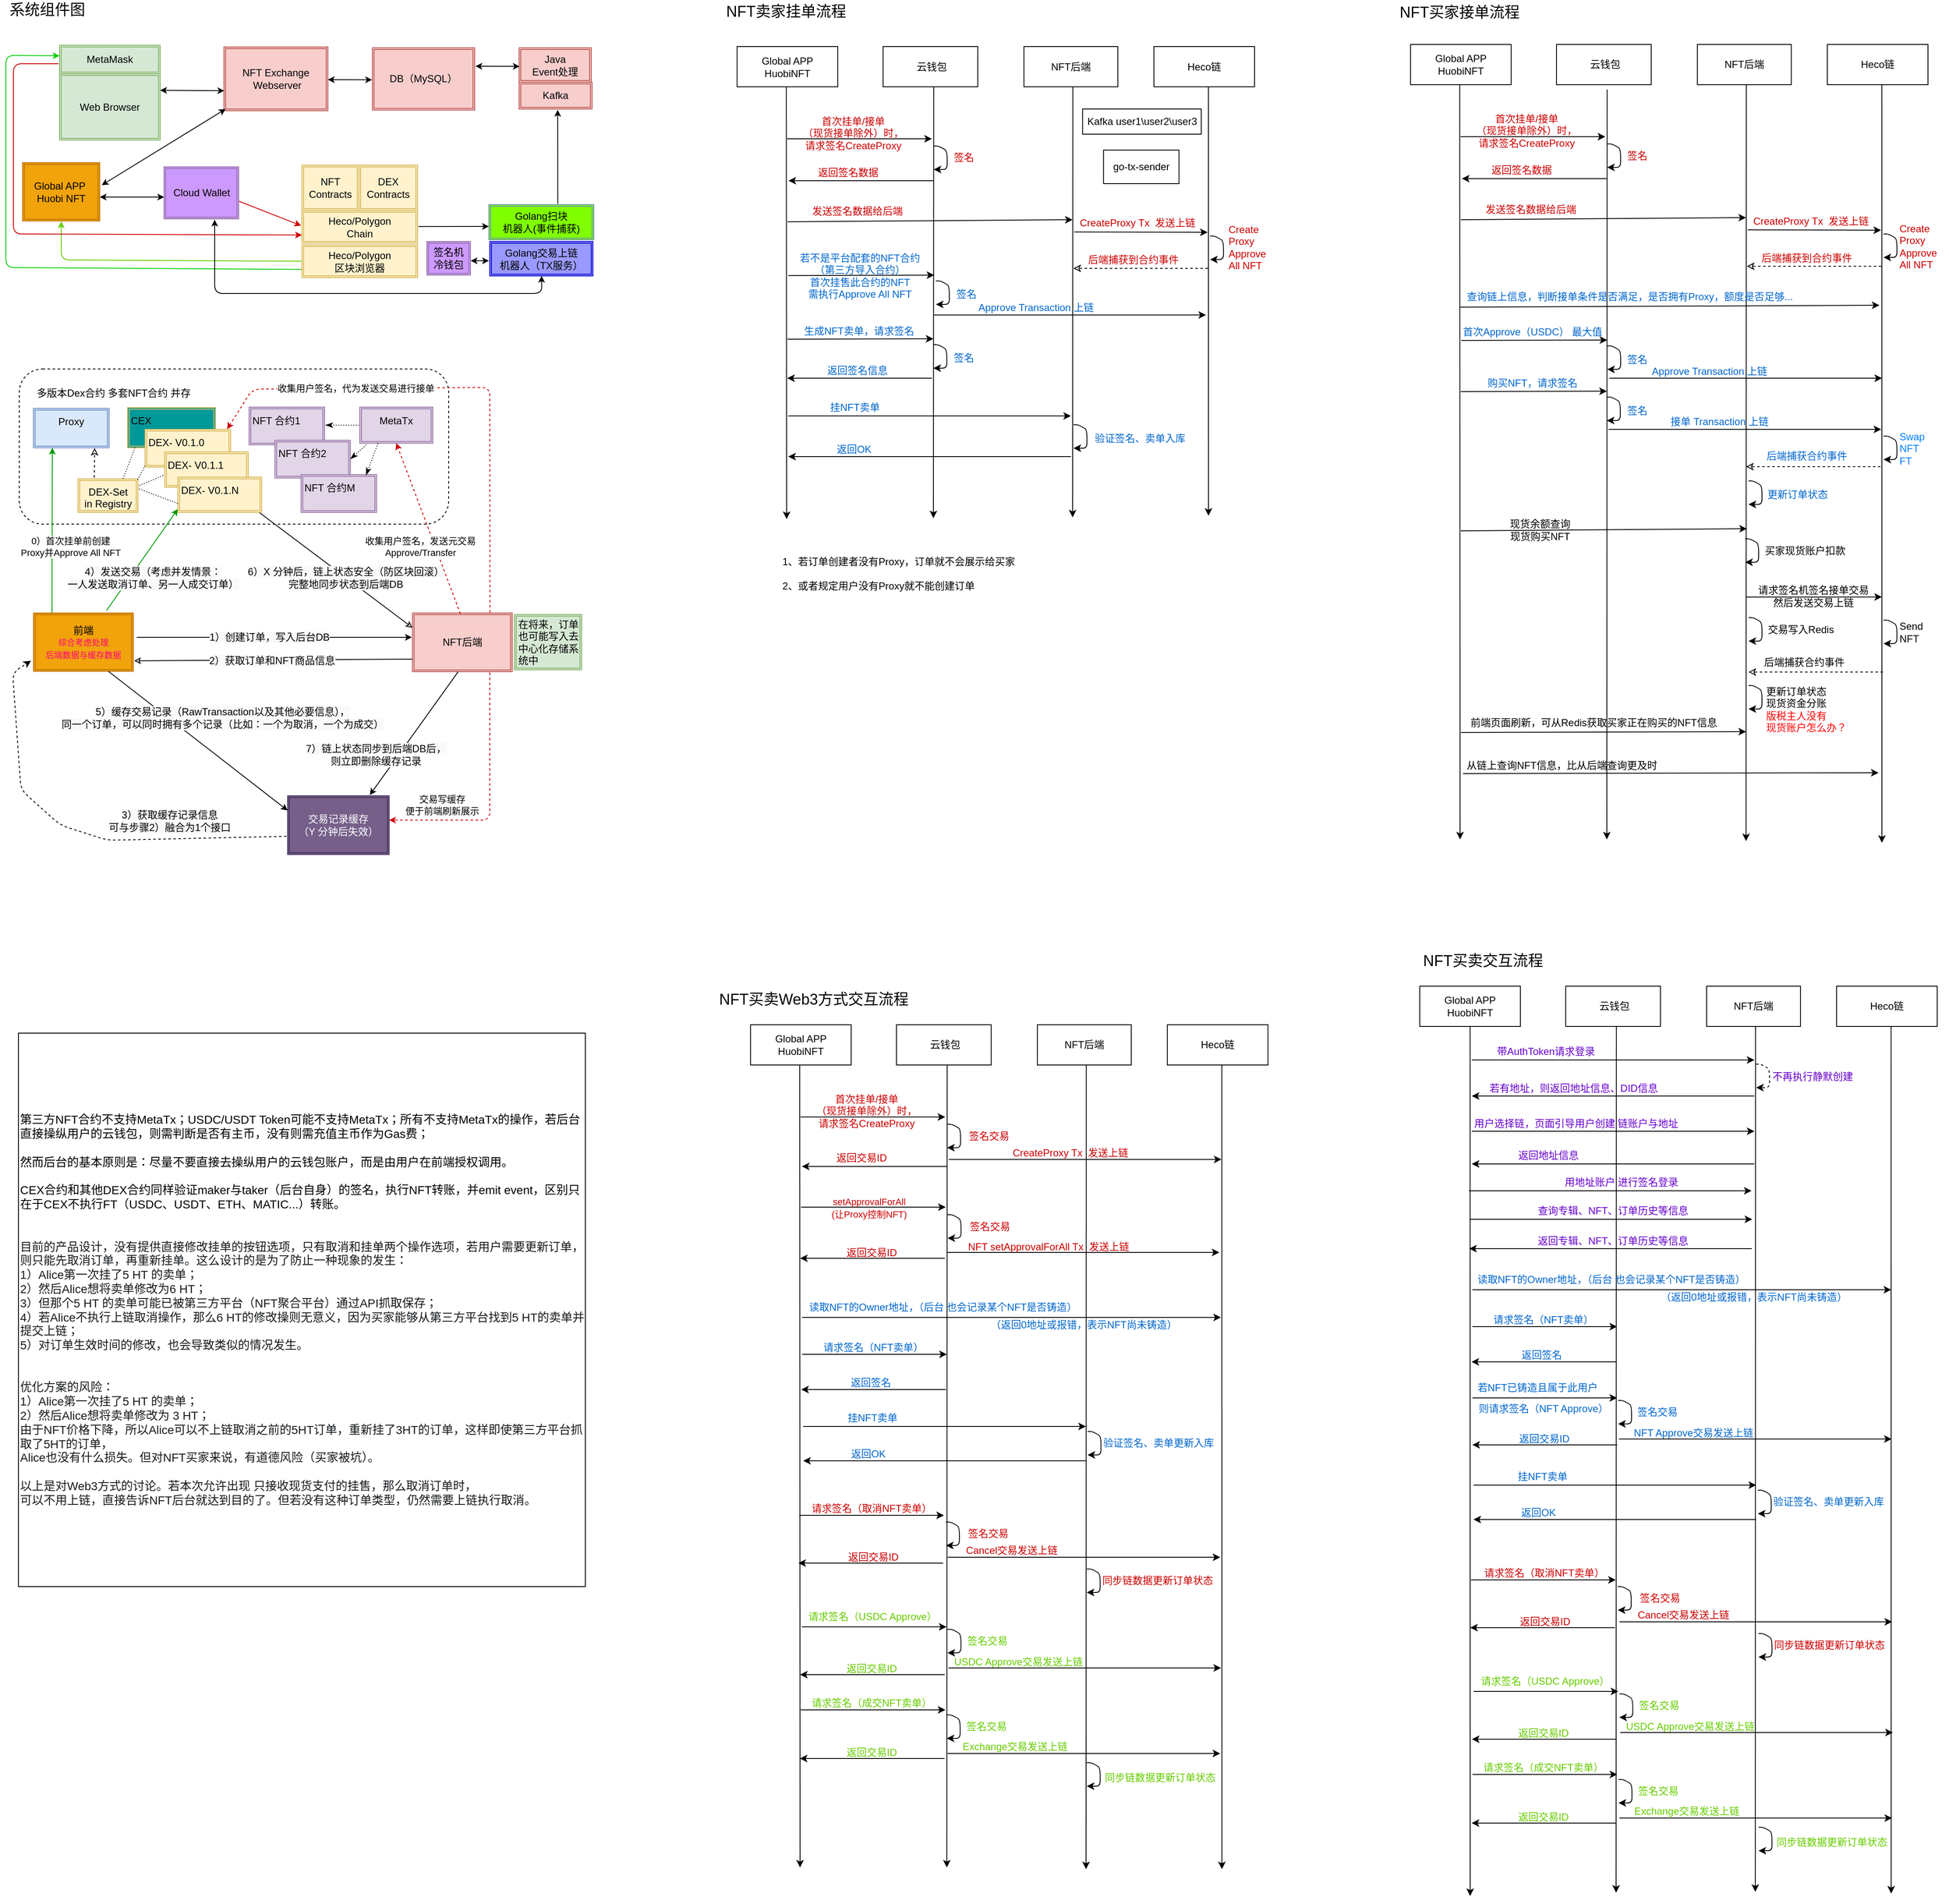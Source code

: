 <mxfile version="17.4.2" type="device"><diagram id="QlI7jyNdO7yKU_kezSav" name="Page-1"><mxGraphModel dx="3160" dy="2346" grid="0" gridSize="10" guides="1" tooltips="1" connect="1" arrows="1" fold="1" page="1" pageScale="1" pageWidth="827" pageHeight="1169" math="0" shadow="0"><root><mxCell id="0"/><mxCell id="1" parent="0"/><mxCell id="qDQYpfi4-DxLzBE1P0b2-9" value="" style="whiteSpace=wrap;html=1;glass=0;labelBackgroundColor=default;dashed=1;rounded=1;" parent="1" vertex="1"><mxGeometry x="79" y="502" width="512" height="185" as="geometry"/></mxCell><mxCell id="9YF5FjtNOcr6Js51IzAw-2" value="NFT Exchange&lt;br&gt;&amp;nbsp;Webserver" style="shape=ext;double=1;whiteSpace=wrap;html=1;fillColor=#f8cecc;strokeColor=#b85450;" parent="1" vertex="1"><mxGeometry x="323" y="118" width="124" height="76" as="geometry"/></mxCell><mxCell id="9YF5FjtNOcr6Js51IzAw-3" value="Global APP&amp;nbsp; Huobi NFT" style="shape=ext;double=1;whiteSpace=wrap;html=1;fillColor=#f0a30a;strokeColor=#BD7000;fontColor=#000000;" parent="1" vertex="1"><mxGeometry x="83" y="256" width="91.92" height="69.5" as="geometry"/></mxCell><mxCell id="9YF5FjtNOcr6Js51IzAw-4" value="Heco/Polygon &lt;br&gt;Chain" style="shape=ext;double=1;whiteSpace=wrap;html=1;fillColor=#fff2cc;strokeColor=#d6b656;" parent="1" vertex="1"><mxGeometry x="416" y="313" width="138" height="39" as="geometry"/></mxCell><mxCell id="9YF5FjtNOcr6Js51IzAw-7" value="MetaMask" style="shape=ext;double=1;whiteSpace=wrap;html=1;fillColor=#d5e8d4;strokeColor=#82b366;" parent="1" vertex="1"><mxGeometry x="127" y="116" width="120" height="34" as="geometry"/></mxCell><mxCell id="t6lIM03yY0cc1Rv1ibHT-1" value="Web Browser" style="shape=ext;double=1;whiteSpace=wrap;html=1;fillColor=#d5e8d4;strokeColor=#82b366;" parent="1" vertex="1"><mxGeometry x="127" y="150" width="120" height="79" as="geometry"/></mxCell><mxCell id="t6lIM03yY0cc1Rv1ibHT-5" style="edgeStyle=orthogonalEdgeStyle;orthogonalLoop=1;jettySize=auto;html=1;exitX=0.5;exitY=1;exitDx=0;exitDy=0;" parent="1" edge="1"><mxGeometry relative="1" as="geometry"><mxPoint x="576" y="348" as="sourcePoint"/><mxPoint x="576" y="348" as="targetPoint"/></mxGeometry></mxCell><mxCell id="t6lIM03yY0cc1Rv1ibHT-8" value="DB（MySQL）" style="shape=ext;double=1;whiteSpace=wrap;html=1;fillColor=#f8cecc;strokeColor=#b85450;" parent="1" vertex="1"><mxGeometry x="500" y="119" width="122" height="74.25" as="geometry"/></mxCell><mxCell id="t6lIM03yY0cc1Rv1ibHT-12" value="NFT Contracts" style="shape=ext;double=1;whiteSpace=wrap;html=1;fillColor=#fff2cc;strokeColor=#d6b656;" parent="1" vertex="1"><mxGeometry x="416" y="259" width="68" height="54" as="geometry"/></mxCell><mxCell id="t6lIM03yY0cc1Rv1ibHT-13" value="DEX Contracts" style="shape=ext;double=1;whiteSpace=wrap;html=1;fillColor=#fff2cc;strokeColor=#d6b656;" parent="1" vertex="1"><mxGeometry x="484" y="259" width="70" height="54" as="geometry"/></mxCell><mxCell id="t6lIM03yY0cc1Rv1ibHT-32" value="" style="endArrow=classic;startArrow=none;html=1;startSize=5;endSize=5;strokeWidth=1;startFill=0;entryX=0;entryY=0.25;entryDx=0;entryDy=0;exitX=0;exitY=0.75;exitDx=0;exitDy=0;strokeColor=#00CC00;" parent="1" source="WUaJ76LcneVQ1JVHGu2k-83" edge="1"><mxGeometry width="50" height="50" relative="1" as="geometry"><mxPoint x="323" y="372" as="sourcePoint"/><mxPoint x="127" y="128.5" as="targetPoint"/><Array as="points"><mxPoint x="63" y="381"/><mxPoint x="63" y="128"/></Array></mxGeometry></mxCell><mxCell id="t6lIM03yY0cc1Rv1ibHT-34" value="" style="endArrow=classic;startArrow=none;html=1;startSize=5;endSize=5;strokeWidth=1;jumpSize=5;strokeColor=#CC0000;startFill=0;" parent="1" edge="1"><mxGeometry width="50" height="50" relative="1" as="geometry"><mxPoint x="341" y="302" as="sourcePoint"/><mxPoint x="415" y="331" as="targetPoint"/><Array as="points"/></mxGeometry></mxCell><mxCell id="Rq3SuMrzMqYQnMUF6FlV-4" value="Cloud Wallet" style="shape=ext;double=1;whiteSpace=wrap;html=1;fillColor=#CC99FF;strokeColor=#9673a6;" parent="1" vertex="1"><mxGeometry x="251.58" y="261" width="89" height="62" as="geometry"/></mxCell><mxCell id="Rq3SuMrzMqYQnMUF6FlV-5" value="" style="endArrow=classic;startArrow=classic;html=1;startSize=5;endSize=5;strokeWidth=1;jumpSize=5;entryX=0.002;entryY=0.581;entryDx=0;entryDy=0;entryPerimeter=0;" parent="1" target="Rq3SuMrzMqYQnMUF6FlV-4" edge="1"><mxGeometry width="50" height="50" relative="1" as="geometry"><mxPoint x="175" y="297" as="sourcePoint"/><mxPoint x="204" y="295" as="targetPoint"/><Array as="points"/></mxGeometry></mxCell><mxCell id="Rq3SuMrzMqYQnMUF6FlV-8" value="" style="endArrow=none;startArrow=classic;html=1;startSize=5;endSize=5;strokeWidth=1;jumpSize=5;endFill=0;entryX=0;entryY=0.5;entryDx=0;entryDy=0;strokeColor=#66CC00;" parent="1" target="WUaJ76LcneVQ1JVHGu2k-83" edge="1"><mxGeometry width="50" height="50" relative="1" as="geometry"><mxPoint x="129" y="326" as="sourcePoint"/><mxPoint x="323" y="381" as="targetPoint"/><Array as="points"><mxPoint x="129" y="372"/></Array></mxGeometry></mxCell><mxCell id="Rq3SuMrzMqYQnMUF6FlV-10" value="" style="endArrow=classic;startArrow=classic;html=1;startSize=5;endSize=5;strokeWidth=1;jumpSize=5;entryX=1;entryY=0.25;entryDx=0;entryDy=0;exitX=0.003;exitY=0.687;exitDx=0;exitDy=0;exitPerimeter=0;" parent="1" source="9YF5FjtNOcr6Js51IzAw-2" target="t6lIM03yY0cc1Rv1ibHT-1" edge="1"><mxGeometry width="50" height="50" relative="1" as="geometry"><mxPoint x="288" y="193" as="sourcePoint"/><mxPoint x="214" y="305" as="targetPoint"/><Array as="points"/></mxGeometry></mxCell><mxCell id="Rq3SuMrzMqYQnMUF6FlV-12" value="" style="endArrow=classic;startArrow=classic;html=1;startSize=5;endSize=5;strokeWidth=1;jumpSize=5;entryX=0.994;entryY=0.414;entryDx=0;entryDy=0;entryPerimeter=0;exitX=0;exitY=1;exitDx=0;exitDy=0;" parent="1" edge="1"><mxGeometry width="50" height="50" relative="1" as="geometry"><mxPoint x="325" y="192.0" as="sourcePoint"/><mxPoint x="177.368" y="282.773" as="targetPoint"/><Array as="points"/></mxGeometry></mxCell><mxCell id="WUaJ76LcneVQ1JVHGu2k-72" value="&lt;font style=&quot;font-size: 18px&quot;&gt;系统组件图&lt;/font&gt;" style="text;html=1;align=center;verticalAlign=middle;resizable=0;points=[];autosize=1;strokeColor=none;fillColor=none;fontSize=9;" parent="1" vertex="1"><mxGeometry x="62.04" y="64" width="100" height="19" as="geometry"/></mxCell><mxCell id="WUaJ76LcneVQ1JVHGu2k-76" value="Kafka" style="shape=ext;double=1;whiteSpace=wrap;html=1;fillColor=#f8cecc;strokeColor=#b85450;" parent="1" vertex="1"><mxGeometry x="675" y="160" width="87" height="32" as="geometry"/></mxCell><mxCell id="WUaJ76LcneVQ1JVHGu2k-77" value="Golang扫块&lt;br&gt;机器人(事件捕获)" style="shape=ext;double=1;whiteSpace=wrap;html=1;fillColor=#80FF00;strokeColor=#6c8ebf;" parent="1" vertex="1"><mxGeometry x="639" y="306" width="125" height="42" as="geometry"/></mxCell><mxCell id="WUaJ76LcneVQ1JVHGu2k-81" value="Golang交易上链&lt;br&gt;机器人（TX服务）" style="shape=ext;double=1;whiteSpace=wrap;html=1;fillColor=#9999FF;strokeColor=#0000CC;" parent="1" vertex="1"><mxGeometry x="640" y="350" width="123" height="41" as="geometry"/></mxCell><mxCell id="WUaJ76LcneVQ1JVHGu2k-82" value="Java&lt;br&gt;Event处理" style="shape=ext;double=1;whiteSpace=wrap;html=1;fillColor=#f8cecc;strokeColor=#b85450;" parent="1" vertex="1"><mxGeometry x="675" y="119" width="86" height="41" as="geometry"/></mxCell><mxCell id="WUaJ76LcneVQ1JVHGu2k-83" value="Heco/Polygon &lt;br&gt;区块浏览器" style="shape=ext;double=1;whiteSpace=wrap;html=1;fillColor=#fff2cc;strokeColor=#d6b656;" parent="1" vertex="1"><mxGeometry x="416.04" y="354" width="138" height="39" as="geometry"/></mxCell><mxCell id="WUaJ76LcneVQ1JVHGu2k-85" value="" style="endArrow=none;startArrow=classic;html=1;startSize=5;endSize=5;strokeWidth=1;startFill=1;exitX=0;exitY=0.75;exitDx=0;exitDy=0;endFill=0;strokeColor=#CC0000;" parent="1" source="9YF5FjtNOcr6Js51IzAw-4" edge="1"><mxGeometry width="50" height="50" relative="1" as="geometry"><mxPoint x="310.5" y="399.5" as="sourcePoint"/><mxPoint x="126" y="138" as="targetPoint"/><Array as="points"><mxPoint x="72" y="341"/><mxPoint x="72" y="138"/></Array></mxGeometry></mxCell><mxCell id="WUaJ76LcneVQ1JVHGu2k-93" value="" style="endArrow=classic;startArrow=classic;html=1;startSize=5;endSize=5;strokeWidth=1;jumpSize=5;" parent="1" source="WUaJ76LcneVQ1JVHGu2k-81" edge="1"><mxGeometry width="50" height="50" relative="1" as="geometry"><mxPoint x="718.5" y="391.0" as="sourcePoint"/><mxPoint x="312" y="324" as="targetPoint"/><Array as="points"><mxPoint x="702" y="412"/><mxPoint x="312" y="412"/></Array></mxGeometry></mxCell><mxCell id="WUaJ76LcneVQ1JVHGu2k-245" value="&lt;font color=&quot;#000000&quot;&gt;Global APP &lt;br&gt;HuobiNFT&lt;/font&gt;" style="whiteSpace=wrap;html=1;fontColor=#FF0080;" parent="1" vertex="1"><mxGeometry x="1748.92" y="1238" width="120" height="48" as="geometry"/></mxCell><mxCell id="WUaJ76LcneVQ1JVHGu2k-246" value="&lt;font color=&quot;#000000&quot;&gt;&amp;nbsp;云钱包&lt;/font&gt;" style="whiteSpace=wrap;html=1;fontColor=#FF0080;" parent="1" vertex="1"><mxGeometry x="1922.96" y="1238" width="112.96" height="48" as="geometry"/></mxCell><mxCell id="WUaJ76LcneVQ1JVHGu2k-247" value="&lt;font color=&quot;#000000&quot;&gt;NFT后端&lt;/font&gt;" style="whiteSpace=wrap;html=1;fontColor=#FF0080;" parent="1" vertex="1"><mxGeometry x="2090.96" y="1238" width="111.96" height="48" as="geometry"/></mxCell><mxCell id="WUaJ76LcneVQ1JVHGu2k-248" value="&lt;font color=&quot;#000000&quot;&gt;Heco链&lt;/font&gt;" style="whiteSpace=wrap;html=1;fontColor=#FF0080;" parent="1" vertex="1"><mxGeometry x="2245.92" y="1238" width="120" height="48" as="geometry"/></mxCell><mxCell id="WUaJ76LcneVQ1JVHGu2k-249" value="" style="endArrow=classic;html=1;fontColor=#000000;exitX=0.5;exitY=1;exitDx=0;exitDy=0;" parent="1" source="WUaJ76LcneVQ1JVHGu2k-245" edge="1"><mxGeometry width="50" height="50" relative="1" as="geometry"><mxPoint x="1873.54" y="1420" as="sourcePoint"/><mxPoint x="1809.04" y="2323" as="targetPoint"/></mxGeometry></mxCell><mxCell id="WUaJ76LcneVQ1JVHGu2k-250" value="" style="endArrow=classic;html=1;fontColor=#000000;exitX=0.5;exitY=1;exitDx=0;exitDy=0;" parent="1" edge="1"><mxGeometry width="50" height="50" relative="1" as="geometry"><mxPoint x="1983.37" y="1286" as="sourcePoint"/><mxPoint x="1983.04" y="2319" as="targetPoint"/></mxGeometry></mxCell><mxCell id="WUaJ76LcneVQ1JVHGu2k-251" value="" style="endArrow=classic;html=1;fontColor=#000000;exitX=0.5;exitY=1;exitDx=0;exitDy=0;" parent="1" edge="1"><mxGeometry width="50" height="50" relative="1" as="geometry"><mxPoint x="2149.3" y="1286" as="sourcePoint"/><mxPoint x="2149.04" y="2318" as="targetPoint"/></mxGeometry></mxCell><mxCell id="WUaJ76LcneVQ1JVHGu2k-252" value="" style="endArrow=classic;html=1;fontColor=#000000;" parent="1" edge="1"><mxGeometry width="50" height="50" relative="1" as="geometry"><mxPoint x="2310.92" y="1286" as="sourcePoint"/><mxPoint x="2311.04" y="2320" as="targetPoint"/></mxGeometry></mxCell><mxCell id="WUaJ76LcneVQ1JVHGu2k-257" value="" style="endArrow=classic;html=1;fontColor=#6600CC;" parent="1" edge="1"><mxGeometry width="50" height="50" relative="1" as="geometry"><mxPoint x="1810.91" y="1326" as="sourcePoint"/><mxPoint x="2147.97" y="1326" as="targetPoint"/></mxGeometry></mxCell><mxCell id="WUaJ76LcneVQ1JVHGu2k-258" value="带AuthToken请求登录" style="text;html=1;align=center;verticalAlign=middle;resizable=0;points=[];autosize=1;strokeColor=none;fillColor=none;fontColor=#6600CC;" parent="1" vertex="1"><mxGeometry x="1835.91" y="1307" width="127" height="18" as="geometry"/></mxCell><mxCell id="WUaJ76LcneVQ1JVHGu2k-271" value="" style="endArrow=classic;html=1;fontSize=9;fontColor=#6600CC;dashed=1;" parent="1" edge="1"><mxGeometry width="50" height="50" relative="1" as="geometry"><mxPoint x="2150" y="1331" as="sourcePoint"/><mxPoint x="2150" y="1359" as="targetPoint"/><Array as="points"><mxPoint x="2156.09" y="1331"/><mxPoint x="2166" y="1337"/><mxPoint x="2166" y="1359"/></Array></mxGeometry></mxCell><mxCell id="WUaJ76LcneVQ1JVHGu2k-272" value="不再执行静默创建" style="text;html=1;align=center;verticalAlign=middle;resizable=0;points=[];autosize=1;strokeColor=none;fillColor=none;fontColor=#6600CC;" parent="1" vertex="1"><mxGeometry x="2164" y="1337" width="106" height="18" as="geometry"/></mxCell><mxCell id="WUaJ76LcneVQ1JVHGu2k-275" value="&lt;span style=&quot;font-size: 18px&quot;&gt;NFT买卖交互流程&lt;/span&gt;" style="text;html=1;align=center;verticalAlign=middle;resizable=0;points=[];autosize=1;strokeColor=none;fillColor=none;fontSize=9;" parent="1" vertex="1"><mxGeometry x="1747" y="1198" width="153" height="19" as="geometry"/></mxCell><mxCell id="_xhIgbeiG5wF1KYK4BsM-2" value="" style="endArrow=classic;html=1;fontColor=#6600CC;" parent="1" edge="1"><mxGeometry width="50" height="50" relative="1" as="geometry"><mxPoint x="2147.94" y="1369.0" as="sourcePoint"/><mxPoint x="1810.94" y="1369.0" as="targetPoint"/></mxGeometry></mxCell><mxCell id="_xhIgbeiG5wF1KYK4BsM-3" value="若有地址，则返回地址信息、DID信息" style="text;html=1;align=center;verticalAlign=middle;resizable=0;points=[];autosize=1;strokeColor=none;fillColor=none;fontColor=#6600CC;" parent="1" vertex="1"><mxGeometry x="1826.9" y="1351" width="211" height="18" as="geometry"/></mxCell><mxCell id="_xhIgbeiG5wF1KYK4BsM-6" value="" style="endArrow=classic;html=1;fontColor=#0066CC;" parent="1" edge="1"><mxGeometry width="50" height="50" relative="1" as="geometry"><mxPoint x="1811.69" y="1644" as="sourcePoint"/><mxPoint x="1984.23" y="1644" as="targetPoint"/></mxGeometry></mxCell><mxCell id="_xhIgbeiG5wF1KYK4BsM-7" value="请求签名（NFT卖单）" style="text;html=1;align=center;verticalAlign=middle;resizable=0;points=[];autosize=1;strokeColor=none;fillColor=none;fontColor=#0066CC;" parent="1" vertex="1"><mxGeometry x="1831.6" y="1627" width="129" height="18" as="geometry"/></mxCell><mxCell id="_xhIgbeiG5wF1KYK4BsM-8" value="" style="endArrow=classic;html=1;fontColor=#0066CC;" parent="1" edge="1"><mxGeometry width="50" height="50" relative="1" as="geometry"><mxPoint x="1983.23" y="1686" as="sourcePoint"/><mxPoint x="1810.65" y="1686" as="targetPoint"/></mxGeometry></mxCell><mxCell id="_xhIgbeiG5wF1KYK4BsM-9" value="返回签名" style="text;html=1;align=center;verticalAlign=middle;resizable=0;points=[];autosize=1;strokeColor=none;fillColor=none;fontColor=#0066CC;" parent="1" vertex="1"><mxGeometry x="1864.52" y="1669" width="58" height="18" as="geometry"/></mxCell><mxCell id="_xhIgbeiG5wF1KYK4BsM-10" value="" style="endArrow=classic;html=1;fontColor=#0066CC;" parent="1" edge="1"><mxGeometry width="50" height="50" relative="1" as="geometry"><mxPoint x="1812.98" y="1833" as="sourcePoint"/><mxPoint x="2150.04" y="1833" as="targetPoint"/></mxGeometry></mxCell><mxCell id="_xhIgbeiG5wF1KYK4BsM-11" value="挂NFT卖单" style="text;html=1;align=center;verticalAlign=middle;resizable=0;points=[];autosize=1;strokeColor=none;fillColor=none;fontColor=#0066CC;" parent="1" vertex="1"><mxGeometry x="1860.98" y="1814" width="69" height="18" as="geometry"/></mxCell><mxCell id="_xhIgbeiG5wF1KYK4BsM-12" value="" style="endArrow=classic;html=1;fontSize=9;fontColor=#0066CC;" parent="1" edge="1"><mxGeometry width="50" height="50" relative="1" as="geometry"><mxPoint x="2152.07" y="1839" as="sourcePoint"/><mxPoint x="2152.07" y="1867" as="targetPoint"/><Array as="points"><mxPoint x="2158.16" y="1839"/><mxPoint x="2168.07" y="1845"/><mxPoint x="2168.07" y="1867"/></Array></mxGeometry></mxCell><mxCell id="_xhIgbeiG5wF1KYK4BsM-13" value="验证签名、卖单更新入库" style="text;html=1;align=center;verticalAlign=middle;resizable=0;points=[];autosize=1;strokeColor=none;fillColor=none;fontColor=#0066CC;" parent="1" vertex="1"><mxGeometry x="2165.07" y="1844" width="142" height="18" as="geometry"/></mxCell><mxCell id="_xhIgbeiG5wF1KYK4BsM-14" value="" style="endArrow=classic;html=1;fontColor=#0066CC;" parent="1" edge="1"><mxGeometry width="50" height="50" relative="1" as="geometry"><mxPoint x="2150.01" y="1874" as="sourcePoint"/><mxPoint x="1813.01" y="1874" as="targetPoint"/></mxGeometry></mxCell><mxCell id="_xhIgbeiG5wF1KYK4BsM-15" value="返回OK" style="text;html=1;align=center;verticalAlign=middle;resizable=0;points=[];autosize=1;strokeColor=none;fillColor=none;fontColor=#0066CC;" parent="1" vertex="1"><mxGeometry x="1864.94" y="1857" width="51" height="18" as="geometry"/></mxCell><mxCell id="_xhIgbeiG5wF1KYK4BsM-18" value="" style="endArrow=classic;html=1;fontColor=#CC0000;" parent="1" edge="1"><mxGeometry width="50" height="50" relative="1" as="geometry"><mxPoint x="1987.07" y="1996" as="sourcePoint"/><mxPoint x="2312.16" y="1996" as="targetPoint"/></mxGeometry></mxCell><mxCell id="_xhIgbeiG5wF1KYK4BsM-19" value="Cancel交易发送上链" style="text;html=1;align=center;verticalAlign=middle;resizable=0;points=[];autosize=1;strokeColor=none;fillColor=none;fontColor=#CC0000;" parent="1" vertex="1"><mxGeometry x="2003.07" y="1979" width="119" height="18" as="geometry"/></mxCell><mxCell id="_xhIgbeiG5wF1KYK4BsM-20" value="" style="endArrow=classic;html=1;fontColor=#CC0000;" parent="1" edge="1"><mxGeometry width="50" height="50" relative="1" as="geometry"><mxPoint x="1810.11" y="1946" as="sourcePoint"/><mxPoint x="1982.65" y="1946" as="targetPoint"/></mxGeometry></mxCell><mxCell id="_xhIgbeiG5wF1KYK4BsM-21" value="请求签名（取消NFT卖单）" style="text;html=1;align=center;verticalAlign=middle;resizable=0;points=[];autosize=1;strokeColor=none;fillColor=none;fontColor=#CC0000;" parent="1" vertex="1"><mxGeometry x="1820.02" y="1929" width="153" height="18" as="geometry"/></mxCell><mxCell id="_xhIgbeiG5wF1KYK4BsM-22" value="" style="endArrow=classic;html=1;fontColor=#CC0000;" parent="1" edge="1"><mxGeometry width="50" height="50" relative="1" as="geometry"><mxPoint x="1981.65" y="2003" as="sourcePoint"/><mxPoint x="1809.07" y="2003" as="targetPoint"/></mxGeometry></mxCell><mxCell id="_xhIgbeiG5wF1KYK4BsM-23" value="返回交易ID" style="text;html=1;align=center;verticalAlign=middle;resizable=0;points=[];autosize=1;strokeColor=none;fillColor=none;fontColor=#CC0000;" parent="1" vertex="1"><mxGeometry x="1862.94" y="1987" width="70" height="18" as="geometry"/></mxCell><mxCell id="_xhIgbeiG5wF1KYK4BsM-24" value="" style="endArrow=classic;html=1;fontSize=9;fontColor=#CC0000;" parent="1" edge="1"><mxGeometry width="50" height="50" relative="1" as="geometry"><mxPoint x="1985.07" y="1954" as="sourcePoint"/><mxPoint x="1985.07" y="1982" as="targetPoint"/><Array as="points"><mxPoint x="1991.16" y="1954"/><mxPoint x="2001.07" y="1960"/><mxPoint x="2001.07" y="1982"/></Array></mxGeometry></mxCell><mxCell id="_xhIgbeiG5wF1KYK4BsM-25" value="签名交易" style="text;html=1;align=center;verticalAlign=middle;resizable=0;points=[];autosize=1;strokeColor=none;fillColor=none;fontColor=#CC0000;" parent="1" vertex="1"><mxGeometry x="2006.07" y="1959" width="58" height="18" as="geometry"/></mxCell><mxCell id="_xhIgbeiG5wF1KYK4BsM-26" value="" style="endArrow=classic;html=1;fontColor=#0066CC;" parent="1" edge="1"><mxGeometry width="50" height="50" relative="1" as="geometry"><mxPoint x="1811.67" y="1600" as="sourcePoint"/><mxPoint x="2311.07" y="1600" as="targetPoint"/></mxGeometry></mxCell><mxCell id="_xhIgbeiG5wF1KYK4BsM-27" value="读取NFT的Owner地址，（后台 也会记录某个NFT是否铸造）" style="text;html=1;align=center;verticalAlign=middle;resizable=0;points=[];autosize=1;strokeColor=none;fillColor=none;fontColor=#0066CC;" parent="1" vertex="1"><mxGeometry x="1809.91" y="1579" width="335" height="18" as="geometry"/></mxCell><mxCell id="_xhIgbeiG5wF1KYK4BsM-35" value="若NFT已铸造且属于此用户" style="text;html=1;align=center;verticalAlign=middle;resizable=0;points=[];autosize=1;strokeColor=none;fillColor=none;fontColor=#0066CC;" parent="1" vertex="1"><mxGeometry x="1812.6" y="1708" width="153" height="18" as="geometry"/></mxCell><mxCell id="_xhIgbeiG5wF1KYK4BsM-38" value="" style="endArrow=classic;html=1;fontColor=#0066CC;" parent="1" edge="1"><mxGeometry width="50" height="50" relative="1" as="geometry"><mxPoint x="1811.67" y="1729" as="sourcePoint"/><mxPoint x="1984.21" y="1729" as="targetPoint"/></mxGeometry></mxCell><mxCell id="_xhIgbeiG5wF1KYK4BsM-39" value="" style="endArrow=classic;html=1;fontColor=#0066CC;" parent="1" edge="1"><mxGeometry width="50" height="50" relative="1" as="geometry"><mxPoint x="1986.47" y="1778" as="sourcePoint"/><mxPoint x="2311.56" y="1778" as="targetPoint"/></mxGeometry></mxCell><mxCell id="_xhIgbeiG5wF1KYK4BsM-40" value="NFT Approve交易发送上链" style="text;html=1;align=center;verticalAlign=middle;resizable=0;points=[];autosize=1;strokeColor=none;fillColor=none;fontColor=#0066CC;" parent="1" vertex="1"><mxGeometry x="1998.47" y="1762" width="153" height="18" as="geometry"/></mxCell><mxCell id="_xhIgbeiG5wF1KYK4BsM-41" value="" style="endArrow=classic;html=1;fontSize=9;fontColor=#0066CC;" parent="1" edge="1"><mxGeometry width="50" height="50" relative="1" as="geometry"><mxPoint x="1985.47" y="1732" as="sourcePoint"/><mxPoint x="1985.47" y="1760" as="targetPoint"/><Array as="points"><mxPoint x="1991.56" y="1732"/><mxPoint x="2001.47" y="1738"/><mxPoint x="2001.47" y="1760"/></Array></mxGeometry></mxCell><mxCell id="_xhIgbeiG5wF1KYK4BsM-42" value="签名交易" style="text;html=1;align=center;verticalAlign=middle;resizable=0;points=[];autosize=1;strokeColor=none;fillColor=none;fontColor=#0066CC;" parent="1" vertex="1"><mxGeometry x="2003.47" y="1737" width="58" height="18" as="geometry"/></mxCell><mxCell id="_xhIgbeiG5wF1KYK4BsM-43" value="" style="endArrow=classic;html=1;fontColor=#0066CC;" parent="1" edge="1"><mxGeometry width="50" height="50" relative="1" as="geometry"><mxPoint x="1984.23" y="1785" as="sourcePoint"/><mxPoint x="1811.65" y="1785" as="targetPoint"/></mxGeometry></mxCell><mxCell id="_xhIgbeiG5wF1KYK4BsM-44" value="返回交易ID" style="text;html=1;align=center;verticalAlign=middle;resizable=0;points=[];autosize=1;strokeColor=none;fillColor=none;fontColor=#0066CC;" parent="1" vertex="1"><mxGeometry x="1861.52" y="1769" width="70" height="18" as="geometry"/></mxCell><mxCell id="_xhIgbeiG5wF1KYK4BsM-45" value="" style="endArrow=classic;html=1;fontColor=#66CC00;" parent="1" edge="1"><mxGeometry width="50" height="50" relative="1" as="geometry"><mxPoint x="1811.86" y="2178" as="sourcePoint"/><mxPoint x="1984.4" y="2178" as="targetPoint"/></mxGeometry></mxCell><mxCell id="_xhIgbeiG5wF1KYK4BsM-46" value="请求签名（成交NFT卖单）" style="text;html=1;align=center;verticalAlign=middle;resizable=0;points=[];autosize=1;strokeColor=none;fillColor=none;fontColor=#66CC00;" parent="1" vertex="1"><mxGeometry x="1819.77" y="2161" width="153" height="18" as="geometry"/></mxCell><mxCell id="_xhIgbeiG5wF1KYK4BsM-49" value="请求签名（USDC Approve）" style="text;html=1;align=center;verticalAlign=middle;resizable=0;points=[];autosize=1;strokeColor=none;fillColor=none;fontColor=#66CC00;" parent="1" vertex="1"><mxGeometry x="1816.04" y="2058" width="163" height="18" as="geometry"/></mxCell><mxCell id="_xhIgbeiG5wF1KYK4BsM-50" value="" style="endArrow=classic;html=1;fontColor=#66CC00;" parent="1" edge="1"><mxGeometry width="50" height="50" relative="1" as="geometry"><mxPoint x="1813.11" y="2079" as="sourcePoint"/><mxPoint x="1985.65" y="2079" as="targetPoint"/></mxGeometry></mxCell><mxCell id="_xhIgbeiG5wF1KYK4BsM-51" value="" style="endArrow=classic;html=1;fontColor=#66CC00;" parent="1" edge="1"><mxGeometry width="50" height="50" relative="1" as="geometry"><mxPoint x="1987.91" y="2128" as="sourcePoint"/><mxPoint x="2313" y="2128" as="targetPoint"/></mxGeometry></mxCell><mxCell id="_xhIgbeiG5wF1KYK4BsM-52" value="USDC Approve交易发送上链" style="text;html=1;align=center;verticalAlign=middle;resizable=0;points=[];autosize=1;strokeColor=none;fillColor=none;fontColor=#66CC00;" parent="1" vertex="1"><mxGeometry x="1989.91" y="2112" width="163" height="18" as="geometry"/></mxCell><mxCell id="_xhIgbeiG5wF1KYK4BsM-53" value="" style="endArrow=classic;html=1;fontSize=9;fontColor=#66CC00;" parent="1" edge="1"><mxGeometry width="50" height="50" relative="1" as="geometry"><mxPoint x="1986.91" y="2082" as="sourcePoint"/><mxPoint x="1986.91" y="2110" as="targetPoint"/><Array as="points"><mxPoint x="1993" y="2082"/><mxPoint x="2002.91" y="2088"/><mxPoint x="2002.91" y="2110"/></Array></mxGeometry></mxCell><mxCell id="_xhIgbeiG5wF1KYK4BsM-54" value="签名交易" style="text;html=1;align=center;verticalAlign=middle;resizable=0;points=[];autosize=1;strokeColor=none;fillColor=none;fontColor=#66CC00;" parent="1" vertex="1"><mxGeometry x="2004.91" y="2087" width="58" height="18" as="geometry"/></mxCell><mxCell id="_xhIgbeiG5wF1KYK4BsM-55" value="" style="endArrow=classic;html=1;fontColor=#66CC00;" parent="1" edge="1"><mxGeometry width="50" height="50" relative="1" as="geometry"><mxPoint x="1983.65" y="2136" as="sourcePoint"/><mxPoint x="1811.07" y="2136" as="targetPoint"/></mxGeometry></mxCell><mxCell id="_xhIgbeiG5wF1KYK4BsM-56" value="返回交易ID" style="text;html=1;align=center;verticalAlign=middle;resizable=0;points=[];autosize=1;strokeColor=none;fillColor=none;fontColor=#66CC00;" parent="1" vertex="1"><mxGeometry x="1860.94" y="2120" width="70" height="18" as="geometry"/></mxCell><mxCell id="_xhIgbeiG5wF1KYK4BsM-57" value="" style="endArrow=classic;html=1;fontColor=#66CC00;" parent="1" edge="1"><mxGeometry width="50" height="50" relative="1" as="geometry"><mxPoint x="1986.97" y="2230" as="sourcePoint"/><mxPoint x="2312.06" y="2230" as="targetPoint"/></mxGeometry></mxCell><mxCell id="_xhIgbeiG5wF1KYK4BsM-58" value="Exchange交易发送上链" style="text;html=1;align=center;verticalAlign=middle;resizable=0;points=[];autosize=1;strokeColor=none;fillColor=none;fontColor=#66CC00;" parent="1" vertex="1"><mxGeometry x="1999.97" y="2213" width="135" height="18" as="geometry"/></mxCell><mxCell id="_xhIgbeiG5wF1KYK4BsM-59" value="" style="endArrow=classic;html=1;fontSize=9;fontColor=#66CC00;" parent="1" edge="1"><mxGeometry width="50" height="50" relative="1" as="geometry"><mxPoint x="1985.97" y="2184" as="sourcePoint"/><mxPoint x="1985.97" y="2212" as="targetPoint"/><Array as="points"><mxPoint x="1992.06" y="2184"/><mxPoint x="2001.97" y="2190"/><mxPoint x="2001.97" y="2212"/></Array></mxGeometry></mxCell><mxCell id="_xhIgbeiG5wF1KYK4BsM-60" value="签名交易" style="text;html=1;align=center;verticalAlign=middle;resizable=0;points=[];autosize=1;strokeColor=none;fillColor=none;fontColor=#66CC00;" parent="1" vertex="1"><mxGeometry x="2003.97" y="2189" width="58" height="18" as="geometry"/></mxCell><mxCell id="_xhIgbeiG5wF1KYK4BsM-61" value="" style="endArrow=classic;html=1;fontColor=#66CC00;" parent="1" edge="1"><mxGeometry width="50" height="50" relative="1" as="geometry"><mxPoint x="1983.4" y="2236" as="sourcePoint"/><mxPoint x="1810.82" y="2236" as="targetPoint"/></mxGeometry></mxCell><mxCell id="_xhIgbeiG5wF1KYK4BsM-62" value="返回交易ID" style="text;html=1;align=center;verticalAlign=middle;resizable=0;points=[];autosize=1;strokeColor=none;fillColor=none;fontColor=#66CC00;" parent="1" vertex="1"><mxGeometry x="1860.69" y="2220" width="70" height="18" as="geometry"/></mxCell><mxCell id="_xhIgbeiG5wF1KYK4BsM-63" value="" style="endArrow=classic;html=1;fontSize=9;" parent="1" edge="1"><mxGeometry width="50" height="50" relative="1" as="geometry"><mxPoint x="2152.91" y="2010" as="sourcePoint"/><mxPoint x="2152.91" y="2038" as="targetPoint"/><Array as="points"><mxPoint x="2159" y="2010"/><mxPoint x="2168.91" y="2016"/><mxPoint x="2168.91" y="2038"/></Array></mxGeometry></mxCell><mxCell id="_xhIgbeiG5wF1KYK4BsM-64" value="同步链数据更新订单状态" style="text;html=1;align=center;verticalAlign=middle;resizable=0;points=[];autosize=1;strokeColor=none;fillColor=none;fontColor=#CC0000;" parent="1" vertex="1"><mxGeometry x="2165.91" y="2015" width="142" height="18" as="geometry"/></mxCell><mxCell id="_xhIgbeiG5wF1KYK4BsM-67" value="" style="endArrow=classic;html=1;fontSize=9;fontColor=#66CC00;" parent="1" edge="1"><mxGeometry width="50" height="50" relative="1" as="geometry"><mxPoint x="2152.91" y="2241" as="sourcePoint"/><mxPoint x="2152.91" y="2269" as="targetPoint"/><Array as="points"><mxPoint x="2159" y="2241"/><mxPoint x="2168.91" y="2247"/><mxPoint x="2168.91" y="2269"/></Array></mxGeometry></mxCell><mxCell id="_xhIgbeiG5wF1KYK4BsM-70" value="同步链数据更新订单状态" style="text;html=1;align=center;verticalAlign=middle;resizable=0;points=[];autosize=1;strokeColor=none;fillColor=none;fontColor=#66CC00;" parent="1" vertex="1"><mxGeometry x="2169.07" y="2250" width="142" height="18" as="geometry"/></mxCell><mxCell id="_xhIgbeiG5wF1KYK4BsM-71" value="" style="endArrow=classic;html=1;fontColor=#6600CC;" parent="1" edge="1"><mxGeometry width="50" height="50" relative="1" as="geometry"><mxPoint x="1808.29" y="1516" as="sourcePoint"/><mxPoint x="2145.35" y="1516" as="targetPoint"/></mxGeometry></mxCell><mxCell id="_xhIgbeiG5wF1KYK4BsM-72" value="查询专辑、NFT、订单历史等信息" style="text;html=1;align=center;verticalAlign=middle;resizable=0;points=[];autosize=1;strokeColor=none;fillColor=none;fontColor=#6600CC;" parent="1" vertex="1"><mxGeometry x="1884.29" y="1497" width="189" height="18" as="geometry"/></mxCell><mxCell id="_xhIgbeiG5wF1KYK4BsM-73" value="" style="endArrow=classic;html=1;fontColor=#6600CC;" parent="1" edge="1"><mxGeometry width="50" height="50" relative="1" as="geometry"><mxPoint x="2144.89" y="1551.0" as="sourcePoint"/><mxPoint x="1807.89" y="1551.0" as="targetPoint"/></mxGeometry></mxCell><mxCell id="_xhIgbeiG5wF1KYK4BsM-74" value="返回专辑、NFT、订单历史等信息" style="text;html=1;align=center;verticalAlign=middle;resizable=0;points=[];autosize=1;strokeColor=none;fillColor=none;fontColor=#6600CC;" parent="1" vertex="1"><mxGeometry x="1884.85" y="1533" width="189" height="18" as="geometry"/></mxCell><mxCell id="_xhIgbeiG5wF1KYK4BsM-75" value="&lt;span style=&quot;color: rgb(0 , 102 , 204)&quot;&gt;（返回0地址或报错，表示NFT尚未铸造）&lt;/span&gt;" style="text;html=1;align=center;verticalAlign=middle;resizable=0;points=[];autosize=1;strokeColor=none;fillColor=none;fontColor=#6600CC;" parent="1" vertex="1"><mxGeometry x="2031.04" y="1600" width="232" height="18" as="geometry"/></mxCell><mxCell id="_xhIgbeiG5wF1KYK4BsM-77" value="" style="endArrow=classic;html=1;fontColor=#6600CC;" parent="1" edge="1"><mxGeometry width="50" height="50" relative="1" as="geometry"><mxPoint x="1810.91" y="1411" as="sourcePoint"/><mxPoint x="2147.97" y="1411" as="targetPoint"/></mxGeometry></mxCell><mxCell id="_xhIgbeiG5wF1KYK4BsM-78" value="用户选择链，页面引导用户创建 链账户与地址" style="text;html=1;align=center;verticalAlign=middle;resizable=0;points=[];autosize=1;strokeColor=none;fillColor=none;fontColor=#6600CC;" parent="1" vertex="1"><mxGeometry x="1808.91" y="1393" width="253" height="18" as="geometry"/></mxCell><mxCell id="_xhIgbeiG5wF1KYK4BsM-79" value="" style="endArrow=classic;html=1;fontColor=#0066CC;" parent="1" edge="1"><mxGeometry width="50" height="50" relative="1" as="geometry"><mxPoint x="2147.94" y="1450" as="sourcePoint"/><mxPoint x="1810.94" y="1450" as="targetPoint"/></mxGeometry></mxCell><mxCell id="_xhIgbeiG5wF1KYK4BsM-81" value="返回地址信息" style="text;html=1;align=center;verticalAlign=middle;resizable=0;points=[];autosize=1;strokeColor=none;fillColor=none;fontColor=#6600CC;" parent="1" vertex="1"><mxGeometry x="1860.54" y="1431" width="82" height="18" as="geometry"/></mxCell><mxCell id="_xhIgbeiG5wF1KYK4BsM-82" value="则请求签名（NFT Approve）" style="text;html=1;align=center;verticalAlign=middle;resizable=0;points=[];autosize=1;strokeColor=none;fillColor=none;fontColor=#0066CC;" parent="1" vertex="1"><mxGeometry x="1813.6" y="1733" width="165" height="18" as="geometry"/></mxCell><mxCell id="_xhIgbeiG5wF1KYK4BsM-85" value="" style="endArrow=classic;startArrow=classic;html=1;startSize=5;endSize=5;strokeWidth=1;jumpSize=5;exitX=0.005;exitY=0.555;exitDx=0;exitDy=0;exitPerimeter=0;" parent="1" edge="1"><mxGeometry width="50" height="50" relative="1" as="geometry"><mxPoint x="499.61" y="157.209" as="sourcePoint"/><mxPoint x="447" y="157" as="targetPoint"/><Array as="points"/></mxGeometry></mxCell><mxCell id="_xhIgbeiG5wF1KYK4BsM-87" value="" style="endArrow=none;startArrow=classic;html=1;startSize=5;endSize=5;strokeWidth=1;jumpSize=5;entryX=0.297;entryY=-0.024;entryDx=0;entryDy=0;entryPerimeter=0;endFill=0;" parent="1" edge="1"><mxGeometry width="50" height="50" relative="1" as="geometry"><mxPoint x="721" y="193" as="sourcePoint"/><mxPoint x="721.125" y="304.992" as="targetPoint"/><Array as="points"/></mxGeometry></mxCell><mxCell id="_xhIgbeiG5wF1KYK4BsM-88" value="" style="endArrow=none;startArrow=classic;html=1;startSize=5;endSize=5;strokeWidth=1;jumpSize=5;exitX=-0.001;exitY=0.619;exitDx=0;exitDy=0;exitPerimeter=0;endFill=0;" parent="1" source="WUaJ76LcneVQ1JVHGu2k-77" edge="1"><mxGeometry width="50" height="50" relative="1" as="geometry"><mxPoint x="607.65" y="332.349" as="sourcePoint"/><mxPoint x="555.04" y="332.14" as="targetPoint"/><Array as="points"/></mxGeometry></mxCell><mxCell id="kRIYcVxF6sMwKfjt8jVb-10" value="" style="endArrow=classic;startArrow=classic;html=1;startSize=5;endSize=5;strokeWidth=1;jumpSize=5;exitX=0.005;exitY=0.555;exitDx=0;exitDy=0;exitPerimeter=0;" parent="1" edge="1"><mxGeometry width="50" height="50" relative="1" as="geometry"><mxPoint x="675.61" y="141.209" as="sourcePoint"/><mxPoint x="623" y="141" as="targetPoint"/><Array as="points"/></mxGeometry></mxCell><mxCell id="0M9Q4Hycgab_RA01KdRY-1" value="" style="endArrow=classic;html=1;fontColor=#6600CC;" parent="1" edge="1"><mxGeometry width="50" height="50" relative="1" as="geometry"><mxPoint x="1807.5" y="1482" as="sourcePoint"/><mxPoint x="2144.56" y="1482" as="targetPoint"/></mxGeometry></mxCell><mxCell id="0M9Q4Hycgab_RA01KdRY-2" value="用地址账户 进行签名登录" style="text;html=1;align=center;verticalAlign=middle;resizable=0;points=[];autosize=1;strokeColor=none;fillColor=none;fontColor=#6600CC;" parent="1" vertex="1"><mxGeometry x="1916.5" y="1463" width="145" height="18" as="geometry"/></mxCell><mxCell id="6xfbixGpkk2poTVbT0dv-1" value="前端&lt;br&gt;&lt;font style=&quot;font-size: 10px&quot; color=&quot;#ff0080&quot;&gt;综合考虑处理&lt;br&gt;后端数据与缓存数据&lt;/font&gt;" style="shape=ext;double=1;whiteSpace=wrap;html=1;fillColor=#f0a30a;strokeColor=#BD7000;fontColor=#000000;" parent="1" vertex="1"><mxGeometry x="96" y="793" width="118.92" height="69.5" as="geometry"/></mxCell><mxCell id="6xfbixGpkk2poTVbT0dv-3" value="NFT后端" style="shape=ext;double=1;whiteSpace=wrap;html=1;fillColor=#f8cecc;strokeColor=#b85450;" parent="1" vertex="1"><mxGeometry x="547.81" y="793" width="118.98" height="70" as="geometry"/></mxCell><mxCell id="6xfbixGpkk2poTVbT0dv-4" value="CEX" style="shape=ext;double=1;whiteSpace=wrap;html=1;fillColor=#009999;strokeColor=#d6b656;align=left;glass=0;verticalAlign=top;" parent="1" vertex="1"><mxGeometry x="208.07" y="548" width="104.93" height="48" as="geometry"/></mxCell><mxCell id="6xfbixGpkk2poTVbT0dv-5" value="" style="endArrow=classic;startArrow=none;html=1;startSize=5;endSize=5;strokeWidth=1;jumpSize=5;strokeColor=#009900;startFill=0;entryX=0;entryY=1;entryDx=0;entryDy=0;" parent="1" edge="1"><mxGeometry width="50" height="50" relative="1" as="geometry"><mxPoint x="183" y="790" as="sourcePoint"/><mxPoint x="268.13" y="669" as="targetPoint"/><Array as="points"/></mxGeometry></mxCell><mxCell id="k0ocSo8Xs-YX_7b4JqFm-8" value="&lt;span style=&quot;font-size: 12px ; background-color: rgb(248 , 249 , 250)&quot;&gt;4）发送交易（考虑并发情景：&lt;/span&gt;&lt;br style=&quot;font-size: 12px ; background-color: rgb(248 , 249 , 250)&quot;&gt;&lt;span style=&quot;font-size: 12px ; background-color: rgb(248 , 249 , 250)&quot;&gt;一人发送取消订单、另一人成交订单）&lt;/span&gt;" style="edgeLabel;html=1;align=center;verticalAlign=middle;resizable=0;points=[];" parent="6xfbixGpkk2poTVbT0dv-5" vertex="1" connectable="0"><mxGeometry x="0.0" y="1" relative="1" as="geometry"><mxPoint x="13" y="22" as="offset"/></mxGeometry></mxCell><mxCell id="6xfbixGpkk2poTVbT0dv-6" value="交易记录缓存&lt;br&gt;（Y 分钟后失效）" style="shape=ext;double=1;whiteSpace=wrap;html=1;fillColor=#76608a;strokeColor=#432D57;fontColor=#ffffff;" parent="1" vertex="1"><mxGeometry x="399" y="1011" width="121" height="70" as="geometry"/></mxCell><mxCell id="6xfbixGpkk2poTVbT0dv-7" value="" style="endArrow=classic;startArrow=none;html=1;startSize=5;endSize=5;strokeWidth=1;jumpSize=5;strokeColor=#000000;startFill=0;exitX=0.75;exitY=1;exitDx=0;exitDy=0;entryX=0;entryY=0.25;entryDx=0;entryDy=0;" parent="1" source="6xfbixGpkk2poTVbT0dv-1" target="6xfbixGpkk2poTVbT0dv-6" edge="1"><mxGeometry width="50" height="50" relative="1" as="geometry"><mxPoint x="206.04" y="863" as="sourcePoint"/><mxPoint x="383" y="1020" as="targetPoint"/><Array as="points"/></mxGeometry></mxCell><mxCell id="k0ocSo8Xs-YX_7b4JqFm-10" value="&lt;span style=&quot;font-size: 12px ; background-color: rgb(248 , 249 , 250)&quot;&gt;5）缓存交易记录（RawTransaction以及其他必要信息），&lt;/span&gt;&lt;br style=&quot;font-size: 12px ; background-color: rgb(248 , 249 , 250)&quot;&gt;&lt;span style=&quot;font-size: 12px ; background-color: rgb(248 , 249 , 250)&quot;&gt;同一个订单，&lt;/span&gt;&lt;span style=&quot;font-size: 12px ; background-color: rgb(248 , 249 , 250)&quot;&gt;可以同时拥有多个记录（比如：一个为取消，一个为成交）&lt;/span&gt;" style="edgeLabel;html=1;align=center;verticalAlign=middle;resizable=0;points=[];" parent="6xfbixGpkk2poTVbT0dv-7" vertex="1" connectable="0"><mxGeometry x="-0.045" y="-3" relative="1" as="geometry"><mxPoint x="35" y="-27" as="offset"/></mxGeometry></mxCell><mxCell id="6xfbixGpkk2poTVbT0dv-8" value="" style="endArrow=none;startArrow=classic;html=1;startSize=5;endSize=5;strokeWidth=1;jumpSize=5;endFill=0;entryX=0;entryY=0.5;entryDx=0;entryDy=0;startFill=0;" parent="1" edge="1"><mxGeometry width="50" height="50" relative="1" as="geometry"><mxPoint x="216.04" y="850" as="sourcePoint"/><mxPoint x="547.81" y="848" as="targetPoint"/><Array as="points"/></mxGeometry></mxCell><mxCell id="k0ocSo8Xs-YX_7b4JqFm-14" value="&lt;span style=&quot;font-size: 12px ; background-color: rgb(248 , 249 , 250)&quot;&gt;2）获取订单和NFT商品信息&lt;/span&gt;" style="edgeLabel;html=1;align=center;verticalAlign=middle;resizable=0;points=[];" parent="6xfbixGpkk2poTVbT0dv-8" vertex="1" connectable="0"><mxGeometry x="-0.06" y="-1" relative="1" as="geometry"><mxPoint x="8" as="offset"/></mxGeometry></mxCell><mxCell id="6xfbixGpkk2poTVbT0dv-12" value="" style="endArrow=none;startArrow=classic;html=1;startSize=5;endSize=5;strokeWidth=1;jumpSize=5;endFill=0;exitX=0;exitY=0.25;exitDx=0;exitDy=0;startFill=0;" parent="1" source="6xfbixGpkk2poTVbT0dv-3" edge="1"><mxGeometry width="50" height="50" relative="1" as="geometry"><mxPoint x="646.04" y="713" as="sourcePoint"/><mxPoint x="357" y="667" as="targetPoint"/><Array as="points"/></mxGeometry></mxCell><mxCell id="k0ocSo8Xs-YX_7b4JqFm-9" value="&lt;span style=&quot;font-size: 12px ; background-color: rgb(248 , 249 , 250)&quot;&gt;6）X 分钟后，链上状态安全（防区块回滚）&lt;/span&gt;&lt;br style=&quot;font-size: 12px ; background-color: rgb(248 , 249 , 250)&quot;&gt;&lt;span style=&quot;font-size: 12px ; background-color: rgb(248 , 249 , 250)&quot;&gt;完整地同步状态到后端DB&lt;/span&gt;" style="edgeLabel;html=1;align=center;verticalAlign=middle;resizable=0;points=[];" parent="6xfbixGpkk2poTVbT0dv-12" vertex="1" connectable="0"><mxGeometry x="-0.055" relative="1" as="geometry"><mxPoint x="10" y="8" as="offset"/></mxGeometry></mxCell><mxCell id="6xfbixGpkk2poTVbT0dv-14" value="" style="endArrow=classic;startArrow=none;html=1;startSize=5;endSize=5;strokeWidth=1;jumpSize=5;strokeColor=#000000;startFill=0;exitX=0.459;exitY=0.999;exitDx=0;exitDy=0;exitPerimeter=0;" parent="1" source="6xfbixGpkk2poTVbT0dv-3" edge="1"><mxGeometry width="50" height="50" relative="1" as="geometry"><mxPoint x="601" y="860" as="sourcePoint"/><mxPoint x="497" y="1010" as="targetPoint"/><Array as="points"/></mxGeometry></mxCell><mxCell id="k0ocSo8Xs-YX_7b4JqFm-11" value="&lt;span style=&quot;font-size: 12px ; background-color: rgb(248 , 249 , 250)&quot;&gt;7）链上状态同步到后端DB后，&lt;br&gt;则立即删除缓存记录&lt;/span&gt;" style="edgeLabel;html=1;align=center;verticalAlign=middle;resizable=0;points=[];" parent="6xfbixGpkk2poTVbT0dv-14" vertex="1" connectable="0"><mxGeometry x="-0.119" y="-6" relative="1" as="geometry"><mxPoint x="-47" y="38" as="offset"/></mxGeometry></mxCell><mxCell id="6xfbixGpkk2poTVbT0dv-16" value="" style="endArrow=classic;html=1;exitX=-0.011;exitY=0.69;exitDx=0;exitDy=0;exitPerimeter=0;dashed=1;" parent="1" source="6xfbixGpkk2poTVbT0dv-6" edge="1"><mxGeometry width="50" height="50" relative="1" as="geometry"><mxPoint x="70.5" y="1023.55" as="sourcePoint"/><mxPoint x="93" y="850" as="targetPoint"/><Array as="points"><mxPoint x="184" y="1064"/><mxPoint x="128" y="1046"/><mxPoint x="81" y="1004"/><mxPoint x="71" y="864"/></Array></mxGeometry></mxCell><mxCell id="k0ocSo8Xs-YX_7b4JqFm-12" value="&lt;span style=&quot;font-size: 12px ; background-color: rgb(248 , 249 , 250)&quot;&gt;3）获取缓存记录信息&lt;/span&gt;&lt;br style=&quot;font-size: 12px ; background-color: rgb(248 , 249 , 250)&quot;&gt;&lt;span style=&quot;font-size: 12px ; background-color: rgb(248 , 249 , 250)&quot;&gt;可与步骤2）融合为1个接口&lt;/span&gt;" style="edgeLabel;html=1;align=center;verticalAlign=middle;resizable=0;points=[];" parent="6xfbixGpkk2poTVbT0dv-16" vertex="1" connectable="0"><mxGeometry x="-0.577" y="-4" relative="1" as="geometry"><mxPoint x="-34" y="-17" as="offset"/></mxGeometry></mxCell><mxCell id="qDQYpfi4-DxLzBE1P0b2-3" value="DEX- V0.1.0" style="shape=ext;double=1;whiteSpace=wrap;html=1;fillColor=#fff2cc;strokeColor=#d6b656;align=left;glass=0;verticalAlign=top;" parent="1" vertex="1"><mxGeometry x="229" y="574" width="102" height="45" as="geometry"/></mxCell><mxCell id="qDQYpfi4-DxLzBE1P0b2-4" value="DEX- V0.1.1" style="shape=ext;double=1;whiteSpace=wrap;html=1;fillColor=#fff2cc;strokeColor=#d6b656;align=left;glass=0;verticalAlign=top;" parent="1" vertex="1"><mxGeometry x="252.4" y="601" width="99.6" height="42" as="geometry"/></mxCell><mxCell id="qDQYpfi4-DxLzBE1P0b2-5" value="DEX- V0.1.N" style="shape=ext;double=1;whiteSpace=wrap;html=1;fillColor=#fff2cc;strokeColor=#d6b656;align=left;glass=0;verticalAlign=top;" parent="1" vertex="1"><mxGeometry x="268.13" y="631" width="99.87" height="42" as="geometry"/></mxCell><mxCell id="qDQYpfi4-DxLzBE1P0b2-6" value="NFT 合约1" style="shape=ext;double=1;whiteSpace=wrap;html=1;fillColor=#e1d5e7;strokeColor=#9673a6;align=left;glass=0;verticalAlign=top;" parent="1" vertex="1"><mxGeometry x="353.01" y="547.5" width="89.99" height="45" as="geometry"/></mxCell><mxCell id="qDQYpfi4-DxLzBE1P0b2-7" value="NFT 合约2" style="shape=ext;double=1;whiteSpace=wrap;html=1;fillColor=#e1d5e7;strokeColor=#9673a6;align=left;glass=0;verticalAlign=top;" parent="1" vertex="1"><mxGeometry x="383.79" y="587" width="89.99" height="45" as="geometry"/></mxCell><mxCell id="qDQYpfi4-DxLzBE1P0b2-8" value="NFT 合约M" style="shape=ext;double=1;whiteSpace=wrap;html=1;fillColor=#e1d5e7;strokeColor=#9673a6;align=left;glass=0;verticalAlign=top;" parent="1" vertex="1"><mxGeometry x="415" y="628" width="89.99" height="45" as="geometry"/></mxCell><mxCell id="qDQYpfi4-DxLzBE1P0b2-10" value="多版本Dex合约 多套NFT合约 并存" style="text;html=1;align=left;verticalAlign=middle;resizable=0;points=[];autosize=1;strokeColor=none;fillColor=none;" parent="1" vertex="1"><mxGeometry x="97.96" y="522" width="194" height="18" as="geometry"/></mxCell><mxCell id="qDQYpfi4-DxLzBE1P0b2-11" value="" style="endArrow=none;startArrow=classic;html=1;startSize=5;endSize=5;strokeWidth=1;jumpSize=5;endFill=0;" parent="1" edge="1"><mxGeometry width="50" height="50" relative="1" as="geometry"><mxPoint x="547" y="822" as="sourcePoint"/><mxPoint x="219" y="822" as="targetPoint"/><Array as="points"/></mxGeometry></mxCell><mxCell id="k0ocSo8Xs-YX_7b4JqFm-13" value="&lt;span style=&quot;font-size: 12px ; background-color: rgb(248 , 249 , 250)&quot;&gt;1）创建订单，写入后台DB&lt;/span&gt;" style="edgeLabel;html=1;align=center;verticalAlign=middle;resizable=0;points=[];" parent="qDQYpfi4-DxLzBE1P0b2-11" vertex="1" connectable="0"><mxGeometry x="-0.42" relative="1" as="geometry"><mxPoint x="-75" as="offset"/></mxGeometry></mxCell><mxCell id="A_wGwyTrfMkzmIl55Qnc-1" value="在将来，订单也可能写入去中心化存储系统中" style="shape=ext;double=1;whiteSpace=wrap;html=1;fillColor=#d5e8d4;strokeColor=#82b366;align=left;" parent="1" vertex="1"><mxGeometry x="669.5" y="794.75" width="80" height="66" as="geometry"/></mxCell><mxCell id="k0ocSo8Xs-YX_7b4JqFm-1" value="DEX-Set&lt;br&gt;in Registry" style="shape=ext;double=1;whiteSpace=wrap;html=1;fillColor=#fff2cc;strokeColor=#d6b656;align=center;glass=0;verticalAlign=top;" parent="1" vertex="1"><mxGeometry x="149" y="633" width="71.52" height="40" as="geometry"/></mxCell><mxCell id="k0ocSo8Xs-YX_7b4JqFm-2" value="MetaTx" style="shape=ext;double=1;whiteSpace=wrap;html=1;fillColor=#e1d5e7;align=center;glass=0;verticalAlign=top;strokeColor=#9673a6;" parent="1" vertex="1"><mxGeometry x="484.99" y="547.5" width="87.06" height="43" as="geometry"/></mxCell><mxCell id="k0ocSo8Xs-YX_7b4JqFm-3" value="" style="endArrow=classic;startArrow=none;html=1;startSize=5;endSize=5;strokeWidth=1;jumpSize=5;strokeColor=#CC0000;startFill=0;entryX=0.5;entryY=1;entryDx=0;entryDy=0;dashed=1;" parent="1" target="k0ocSo8Xs-YX_7b4JqFm-2" edge="1"><mxGeometry width="50" height="50" relative="1" as="geometry"><mxPoint x="605" y="794" as="sourcePoint"/><mxPoint x="682.13" y="673" as="targetPoint"/><Array as="points"/></mxGeometry></mxCell><mxCell id="k0ocSo8Xs-YX_7b4JqFm-7" value="收集用户签名，发送元交易&lt;br&gt;Approve/Transfer" style="edgeLabel;html=1;align=center;verticalAlign=middle;resizable=0;points=[];" parent="k0ocSo8Xs-YX_7b4JqFm-3" vertex="1" connectable="0"><mxGeometry x="-0.286" y="-3" relative="1" as="geometry"><mxPoint x="-24" y="-7" as="offset"/></mxGeometry></mxCell><mxCell id="k0ocSo8Xs-YX_7b4JqFm-4" value="" style="endArrow=classic;startArrow=none;html=1;startSize=5;endSize=5;strokeWidth=1;jumpSize=5;strokeColor=#009900;startFill=0;entryX=0.25;entryY=1;entryDx=0;entryDy=0;" parent="1" target="88SnRM34-J8VjiJYXiTV-1" edge="1"><mxGeometry width="50" height="50" relative="1" as="geometry"><mxPoint x="117.94" y="793" as="sourcePoint"/><mxPoint x="119.832" y="673" as="targetPoint"/><Array as="points"/></mxGeometry></mxCell><mxCell id="k0ocSo8Xs-YX_7b4JqFm-6" value="0）首次挂单前创建&lt;br&gt;Proxy并Approve All NFT" style="edgeLabel;html=1;align=center;verticalAlign=middle;resizable=0;points=[];" parent="k0ocSo8Xs-YX_7b4JqFm-4" vertex="1" connectable="0"><mxGeometry x="0.243" y="1" relative="1" as="geometry"><mxPoint x="23" y="43" as="offset"/></mxGeometry></mxCell><mxCell id="88SnRM34-J8VjiJYXiTV-1" value="Proxy" style="shape=ext;double=1;whiteSpace=wrap;html=1;fillColor=#dae8fc;strokeColor=#6c8ebf;align=center;glass=0;verticalAlign=top;" parent="1" vertex="1"><mxGeometry x="95.84" y="549" width="90.25" height="47" as="geometry"/></mxCell><mxCell id="88SnRM34-J8VjiJYXiTV-2" value="" style="endArrow=classic;html=1;entryX=0.809;entryY=1.007;entryDx=0;entryDy=0;entryPerimeter=0;dashed=1;endFill=0;exitX=0.272;exitY=-0.036;exitDx=0;exitDy=0;exitPerimeter=0;" parent="1" source="k0ocSo8Xs-YX_7b4JqFm-1" target="88SnRM34-J8VjiJYXiTV-1" edge="1"><mxGeometry width="50" height="50" relative="1" as="geometry"><mxPoint x="108" y="653.154" as="sourcePoint"/><mxPoint x="195.964" y="633" as="targetPoint"/></mxGeometry></mxCell><mxCell id="88SnRM34-J8VjiJYXiTV-5" value="" style="endArrow=none;dashed=1;html=1;exitX=0.75;exitY=0;exitDx=0;exitDy=0;entryX=0.086;entryY=0.983;entryDx=0;entryDy=0;entryPerimeter=0;dashPattern=1 2;" parent="1" source="k0ocSo8Xs-YX_7b4JqFm-1" target="6xfbixGpkk2poTVbT0dv-4" edge="1"><mxGeometry width="50" height="50" relative="1" as="geometry"><mxPoint x="189" y="663" as="sourcePoint"/><mxPoint x="239" y="613" as="targetPoint"/></mxGeometry></mxCell><mxCell id="88SnRM34-J8VjiJYXiTV-6" value="" style="endArrow=none;dashed=1;html=1;entryX=0;entryY=0.75;entryDx=0;entryDy=0;dashPattern=1 2;" parent="1" target="qDQYpfi4-DxLzBE1P0b2-5" edge="1"><mxGeometry width="50" height="50" relative="1" as="geometry"><mxPoint x="222" y="645" as="sourcePoint"/><mxPoint x="227.094" y="605.184" as="targetPoint"/></mxGeometry></mxCell><mxCell id="88SnRM34-J8VjiJYXiTV-7" value="" style="endArrow=none;dashed=1;html=1;entryX=0.007;entryY=0.96;entryDx=0;entryDy=0;dashPattern=1 2;entryPerimeter=0;" parent="1" edge="1"><mxGeometry width="50" height="50" relative="1" as="geometry"><mxPoint x="220" y="634" as="sourcePoint"/><mxPoint x="229.714" y="616.2" as="targetPoint"/></mxGeometry></mxCell><mxCell id="88SnRM34-J8VjiJYXiTV-9" value="" style="endArrow=none;dashed=1;html=1;entryX=-0.002;entryY=0.651;entryDx=0;entryDy=0;dashPattern=1 2;entryPerimeter=0;" parent="1" target="qDQYpfi4-DxLzBE1P0b2-4" edge="1"><mxGeometry width="50" height="50" relative="1" as="geometry"><mxPoint x="222" y="641" as="sourcePoint"/><mxPoint x="239.714" y="626.2" as="targetPoint"/></mxGeometry></mxCell><mxCell id="88SnRM34-J8VjiJYXiTV-11" value="" style="endArrow=classic;startArrow=none;html=1;startSize=5;endSize=5;strokeWidth=1;jumpSize=5;strokeColor=#CC0000;startFill=0;entryX=0.862;entryY=-0.005;entryDx=0;entryDy=0;entryPerimeter=0;dashed=1;exitX=0.777;exitY=-0.009;exitDx=0;exitDy=0;exitPerimeter=0;" parent="1" source="6xfbixGpkk2poTVbT0dv-3" edge="1"><mxGeometry width="50" height="50" relative="1" as="geometry"><mxPoint x="640" y="790" as="sourcePoint"/><mxPoint x="326.924" y="573.775" as="targetPoint"/><Array as="points"><mxPoint x="640" y="524"/><mxPoint x="357" y="526"/></Array></mxGeometry></mxCell><mxCell id="88SnRM34-J8VjiJYXiTV-16" value="收集用户签名，代为发送交易进行接单" style="edgeLabel;html=1;align=center;verticalAlign=middle;resizable=0;points=[];" parent="88SnRM34-J8VjiJYXiTV-11" vertex="1" connectable="0"><mxGeometry x="0.23" relative="1" as="geometry"><mxPoint x="-55" as="offset"/></mxGeometry></mxCell><mxCell id="88SnRM34-J8VjiJYXiTV-17" value="" style="endArrow=none;dashed=1;html=1;dashPattern=1 2;startArrow=classicThin;startFill=1;" parent="1" edge="1"><mxGeometry width="50" height="50" relative="1" as="geometry"><mxPoint x="444" y="569" as="sourcePoint"/><mxPoint x="484" y="569" as="targetPoint"/></mxGeometry></mxCell><mxCell id="88SnRM34-J8VjiJYXiTV-18" value="" style="endArrow=none;dashed=1;html=1;dashPattern=1 2;exitX=1;exitY=0.5;exitDx=0;exitDy=0;startArrow=classicThin;startFill=1;entryX=0.088;entryY=1.047;entryDx=0;entryDy=0;entryPerimeter=0;" parent="1" source="qDQYpfi4-DxLzBE1P0b2-7" target="k0ocSo8Xs-YX_7b4JqFm-2" edge="1"><mxGeometry width="50" height="50" relative="1" as="geometry"><mxPoint x="454.0" y="579" as="sourcePoint"/><mxPoint x="486" y="588" as="targetPoint"/></mxGeometry></mxCell><mxCell id="88SnRM34-J8VjiJYXiTV-19" value="" style="endArrow=none;dashed=1;html=1;dashPattern=1 2;exitX=0.861;exitY=0.014;exitDx=0;exitDy=0;exitPerimeter=0;startArrow=classicThin;startFill=1;entryX=0.25;entryY=1;entryDx=0;entryDy=0;" parent="1" source="qDQYpfi4-DxLzBE1P0b2-8" target="k0ocSo8Xs-YX_7b4JqFm-2" edge="1"><mxGeometry width="50" height="50" relative="1" as="geometry"><mxPoint x="483.78" y="608.25" as="sourcePoint"/><mxPoint x="493" y="591" as="targetPoint"/></mxGeometry></mxCell><mxCell id="gdly1liulB2LTms_R74v-3" value="&lt;font color=&quot;#000000&quot;&gt;Global APP &lt;br&gt;HuobiNFT&lt;/font&gt;" style="whiteSpace=wrap;html=1;fontColor=#FF0080;" parent="1" vertex="1"><mxGeometry x="950.92" y="1284" width="120" height="48" as="geometry"/></mxCell><mxCell id="gdly1liulB2LTms_R74v-4" value="&lt;font color=&quot;#000000&quot;&gt;&amp;nbsp;云钱包&lt;/font&gt;" style="whiteSpace=wrap;html=1;fontColor=#FF0080;" parent="1" vertex="1"><mxGeometry x="1124.96" y="1284" width="112.96" height="48" as="geometry"/></mxCell><mxCell id="gdly1liulB2LTms_R74v-5" value="&lt;font color=&quot;#000000&quot;&gt;NFT后端&lt;/font&gt;" style="whiteSpace=wrap;html=1;fontColor=#FF0080;" parent="1" vertex="1"><mxGeometry x="1292.96" y="1284" width="111.96" height="48" as="geometry"/></mxCell><mxCell id="gdly1liulB2LTms_R74v-6" value="&lt;font color=&quot;#000000&quot;&gt;Heco链&lt;/font&gt;" style="whiteSpace=wrap;html=1;fontColor=#FF0080;" parent="1" vertex="1"><mxGeometry x="1447.92" y="1284" width="120" height="48" as="geometry"/></mxCell><mxCell id="gdly1liulB2LTms_R74v-7" value="" style="endArrow=classic;html=1;fontColor=#000000;exitX=0.5;exitY=1;exitDx=0;exitDy=0;" parent="1" edge="1"><mxGeometry width="50" height="50" relative="1" as="geometry"><mxPoint x="1185.37" y="1332" as="sourcePoint"/><mxPoint x="1185" y="2289" as="targetPoint"/></mxGeometry></mxCell><mxCell id="gdly1liulB2LTms_R74v-8" value="" style="endArrow=classic;html=1;fontColor=#000000;exitX=0.5;exitY=1;exitDx=0;exitDy=0;" parent="1" edge="1"><mxGeometry width="50" height="50" relative="1" as="geometry"><mxPoint x="1351.3" y="1332" as="sourcePoint"/><mxPoint x="1351" y="2291" as="targetPoint"/></mxGeometry></mxCell><mxCell id="gdly1liulB2LTms_R74v-9" value="" style="endArrow=classic;html=1;fontColor=#000000;" parent="1" edge="1"><mxGeometry width="50" height="50" relative="1" as="geometry"><mxPoint x="1512.92" y="1332" as="sourcePoint"/><mxPoint x="1513" y="2291" as="targetPoint"/></mxGeometry></mxCell><mxCell id="gdly1liulB2LTms_R74v-14" value="&lt;span style=&quot;font-size: 18px&quot;&gt;NFT买卖Web3方式交互流程&lt;/span&gt;" style="text;html=1;align=center;verticalAlign=middle;resizable=0;points=[];autosize=1;strokeColor=none;fillColor=none;fontSize=9;" parent="1" vertex="1"><mxGeometry x="908" y="1245" width="236" height="18" as="geometry"/></mxCell><mxCell id="gdly1liulB2LTms_R74v-27" value="" style="endArrow=classic;html=1;fontColor=#CC0000;" parent="1" edge="1"><mxGeometry width="50" height="50" relative="1" as="geometry"><mxPoint x="1186.0" y="1919" as="sourcePoint"/><mxPoint x="1511.09" y="1919" as="targetPoint"/></mxGeometry></mxCell><mxCell id="gdly1liulB2LTms_R74v-28" value="Cancel交易发送上链" style="text;html=1;align=center;verticalAlign=middle;resizable=0;points=[];autosize=1;strokeColor=none;fillColor=none;fontColor=#CC0000;" parent="1" vertex="1"><mxGeometry x="1202" y="1902" width="119" height="18" as="geometry"/></mxCell><mxCell id="gdly1liulB2LTms_R74v-29" value="" style="endArrow=classic;html=1;fontColor=#CC0000;" parent="1" edge="1"><mxGeometry width="50" height="50" relative="1" as="geometry"><mxPoint x="1009.04" y="1869" as="sourcePoint"/><mxPoint x="1181.58" y="1869" as="targetPoint"/></mxGeometry></mxCell><mxCell id="gdly1liulB2LTms_R74v-30" value="请求签名（取消NFT卖单）" style="text;html=1;align=center;verticalAlign=middle;resizable=0;points=[];autosize=1;strokeColor=none;fillColor=none;fontColor=#CC0000;" parent="1" vertex="1"><mxGeometry x="1018.95" y="1852" width="153" height="18" as="geometry"/></mxCell><mxCell id="gdly1liulB2LTms_R74v-31" value="" style="endArrow=classic;html=1;fontColor=#CC0000;" parent="1" edge="1"><mxGeometry width="50" height="50" relative="1" as="geometry"><mxPoint x="1180.58" y="1926" as="sourcePoint"/><mxPoint x="1008" y="1926" as="targetPoint"/></mxGeometry></mxCell><mxCell id="gdly1liulB2LTms_R74v-32" value="返回交易ID" style="text;html=1;align=center;verticalAlign=middle;resizable=0;points=[];autosize=1;strokeColor=none;fillColor=none;fontColor=#CC0000;" parent="1" vertex="1"><mxGeometry x="1061.87" y="1910" width="70" height="18" as="geometry"/></mxCell><mxCell id="gdly1liulB2LTms_R74v-33" value="" style="endArrow=classic;html=1;fontSize=9;fontColor=#CC0000;" parent="1" edge="1"><mxGeometry width="50" height="50" relative="1" as="geometry"><mxPoint x="1184.0" y="1877" as="sourcePoint"/><mxPoint x="1184.0" y="1905" as="targetPoint"/><Array as="points"><mxPoint x="1190.09" y="1877"/><mxPoint x="1200" y="1883"/><mxPoint x="1200" y="1905"/></Array></mxGeometry></mxCell><mxCell id="gdly1liulB2LTms_R74v-34" value="签名交易" style="text;html=1;align=center;verticalAlign=middle;resizable=0;points=[];autosize=1;strokeColor=none;fillColor=none;fontColor=#CC0000;" parent="1" vertex="1"><mxGeometry x="1205.0" y="1882" width="58" height="18" as="geometry"/></mxCell><mxCell id="gdly1liulB2LTms_R74v-45" value="" style="endArrow=classic;html=1;fontColor=#66CC00;" parent="1" edge="1"><mxGeometry width="50" height="50" relative="1" as="geometry"><mxPoint x="1010.79" y="2101" as="sourcePoint"/><mxPoint x="1183.33" y="2101" as="targetPoint"/></mxGeometry></mxCell><mxCell id="gdly1liulB2LTms_R74v-46" value="请求签名（成交NFT卖单）" style="text;html=1;align=center;verticalAlign=middle;resizable=0;points=[];autosize=1;strokeColor=none;fillColor=none;fontColor=#66CC00;" parent="1" vertex="1"><mxGeometry x="1018.7" y="2084" width="153" height="18" as="geometry"/></mxCell><mxCell id="gdly1liulB2LTms_R74v-47" value="请求签名（USDC Approve）" style="text;html=1;align=center;verticalAlign=middle;resizable=0;points=[];autosize=1;strokeColor=none;fillColor=none;fontColor=#66CC00;" parent="1" vertex="1"><mxGeometry x="1014.97" y="1981" width="163" height="18" as="geometry"/></mxCell><mxCell id="gdly1liulB2LTms_R74v-48" value="" style="endArrow=classic;html=1;fontColor=#66CC00;" parent="1" edge="1"><mxGeometry width="50" height="50" relative="1" as="geometry"><mxPoint x="1012.04" y="2002" as="sourcePoint"/><mxPoint x="1184.58" y="2002" as="targetPoint"/></mxGeometry></mxCell><mxCell id="gdly1liulB2LTms_R74v-49" value="" style="endArrow=classic;html=1;fontColor=#66CC00;" parent="1" edge="1"><mxGeometry width="50" height="50" relative="1" as="geometry"><mxPoint x="1186.84" y="2051" as="sourcePoint"/><mxPoint x="1511.93" y="2051" as="targetPoint"/></mxGeometry></mxCell><mxCell id="gdly1liulB2LTms_R74v-50" value="USDC Approve交易发送上链" style="text;html=1;align=center;verticalAlign=middle;resizable=0;points=[];autosize=1;strokeColor=none;fillColor=none;fontColor=#66CC00;" parent="1" vertex="1"><mxGeometry x="1188.84" y="2035" width="163" height="18" as="geometry"/></mxCell><mxCell id="gdly1liulB2LTms_R74v-51" value="" style="endArrow=classic;html=1;fontSize=9;fontColor=#66CC00;" parent="1" edge="1"><mxGeometry width="50" height="50" relative="1" as="geometry"><mxPoint x="1185.84" y="2005" as="sourcePoint"/><mxPoint x="1185.84" y="2033" as="targetPoint"/><Array as="points"><mxPoint x="1191.93" y="2005"/><mxPoint x="1201.84" y="2011"/><mxPoint x="1201.84" y="2033"/></Array></mxGeometry></mxCell><mxCell id="gdly1liulB2LTms_R74v-52" value="签名交易" style="text;html=1;align=center;verticalAlign=middle;resizable=0;points=[];autosize=1;strokeColor=none;fillColor=none;fontColor=#66CC00;" parent="1" vertex="1"><mxGeometry x="1203.84" y="2010" width="58" height="18" as="geometry"/></mxCell><mxCell id="gdly1liulB2LTms_R74v-53" value="" style="endArrow=classic;html=1;fontColor=#66CC00;" parent="1" edge="1"><mxGeometry width="50" height="50" relative="1" as="geometry"><mxPoint x="1182.58" y="2059" as="sourcePoint"/><mxPoint x="1010" y="2059" as="targetPoint"/></mxGeometry></mxCell><mxCell id="gdly1liulB2LTms_R74v-54" value="返回交易ID" style="text;html=1;align=center;verticalAlign=middle;resizable=0;points=[];autosize=1;strokeColor=none;fillColor=none;fontColor=#66CC00;" parent="1" vertex="1"><mxGeometry x="1059.87" y="2043" width="70" height="18" as="geometry"/></mxCell><mxCell id="gdly1liulB2LTms_R74v-55" value="" style="endArrow=classic;html=1;fontColor=#66CC00;" parent="1" edge="1"><mxGeometry width="50" height="50" relative="1" as="geometry"><mxPoint x="1185.9" y="2153" as="sourcePoint"/><mxPoint x="1510.99" y="2153" as="targetPoint"/></mxGeometry></mxCell><mxCell id="gdly1liulB2LTms_R74v-56" value="Exchange交易发送上链" style="text;html=1;align=center;verticalAlign=middle;resizable=0;points=[];autosize=1;strokeColor=none;fillColor=none;fontColor=#66CC00;" parent="1" vertex="1"><mxGeometry x="1198.9" y="2136" width="135" height="18" as="geometry"/></mxCell><mxCell id="gdly1liulB2LTms_R74v-57" value="" style="endArrow=classic;html=1;fontSize=9;fontColor=#66CC00;" parent="1" edge="1"><mxGeometry width="50" height="50" relative="1" as="geometry"><mxPoint x="1184.9" y="2107" as="sourcePoint"/><mxPoint x="1184.9" y="2135" as="targetPoint"/><Array as="points"><mxPoint x="1190.99" y="2107"/><mxPoint x="1200.9" y="2113"/><mxPoint x="1200.9" y="2135"/></Array></mxGeometry></mxCell><mxCell id="gdly1liulB2LTms_R74v-58" value="签名交易" style="text;html=1;align=center;verticalAlign=middle;resizable=0;points=[];autosize=1;strokeColor=none;fillColor=none;fontColor=#66CC00;" parent="1" vertex="1"><mxGeometry x="1202.9" y="2112" width="58" height="18" as="geometry"/></mxCell><mxCell id="gdly1liulB2LTms_R74v-59" value="" style="endArrow=classic;html=1;fontColor=#66CC00;" parent="1" edge="1"><mxGeometry width="50" height="50" relative="1" as="geometry"><mxPoint x="1182.33" y="2159" as="sourcePoint"/><mxPoint x="1009.75" y="2159" as="targetPoint"/></mxGeometry></mxCell><mxCell id="gdly1liulB2LTms_R74v-60" value="返回交易ID" style="text;html=1;align=center;verticalAlign=middle;resizable=0;points=[];autosize=1;strokeColor=none;fillColor=none;fontColor=#66CC00;" parent="1" vertex="1"><mxGeometry x="1059.62" y="2143" width="70" height="18" as="geometry"/></mxCell><mxCell id="gdly1liulB2LTms_R74v-61" value="" style="endArrow=classic;html=1;fontSize=9;" parent="1" edge="1"><mxGeometry width="50" height="50" relative="1" as="geometry"><mxPoint x="1351.84" y="1933" as="sourcePoint"/><mxPoint x="1351.84" y="1961" as="targetPoint"/><Array as="points"><mxPoint x="1357.93" y="1933"/><mxPoint x="1367.84" y="1939"/><mxPoint x="1367.84" y="1961"/></Array></mxGeometry></mxCell><mxCell id="gdly1liulB2LTms_R74v-62" value="同步链数据更新订单状态" style="text;html=1;align=center;verticalAlign=middle;resizable=0;points=[];autosize=1;strokeColor=none;fillColor=none;fontColor=#CC0000;" parent="1" vertex="1"><mxGeometry x="1364.84" y="1938" width="142" height="18" as="geometry"/></mxCell><mxCell id="gdly1liulB2LTms_R74v-63" value="" style="endArrow=classic;html=1;fontSize=9;fontColor=#66CC00;" parent="1" edge="1"><mxGeometry width="50" height="50" relative="1" as="geometry"><mxPoint x="1351.84" y="2164" as="sourcePoint"/><mxPoint x="1351.84" y="2192" as="targetPoint"/><Array as="points"><mxPoint x="1357.93" y="2164"/><mxPoint x="1367.84" y="2170"/><mxPoint x="1367.84" y="2192"/></Array></mxGeometry></mxCell><mxCell id="gdly1liulB2LTms_R74v-64" value="同步链数据更新订单状态" style="text;html=1;align=center;verticalAlign=middle;resizable=0;points=[];autosize=1;strokeColor=none;fillColor=none;fontColor=#66CC00;" parent="1" vertex="1"><mxGeometry x="1368.0" y="2173" width="142" height="18" as="geometry"/></mxCell><mxCell id="gdly1liulB2LTms_R74v-77" value="" style="endArrow=classic;html=1;fontColor=#000000;exitX=0.5;exitY=1;exitDx=0;exitDy=0;" parent="1" edge="1"><mxGeometry width="50" height="50" relative="1" as="geometry"><mxPoint x="1009.58" y="1332" as="sourcePoint"/><mxPoint x="1010" y="2289" as="targetPoint"/></mxGeometry></mxCell><mxCell id="gdly1liulB2LTms_R74v-78" value="" style="endArrow=classic;html=1;fontColor=#CC0000;" parent="1" edge="1"><mxGeometry width="50" height="50" relative="1" as="geometry"><mxPoint x="1010.6" y="1394" as="sourcePoint"/><mxPoint x="1183.14" y="1394" as="targetPoint"/></mxGeometry></mxCell><mxCell id="gdly1liulB2LTms_R74v-79" value="首次挂单/接单&lt;br&gt;（现货接单除外）时，&lt;br&gt;请求签名CreateProxy" style="text;html=1;align=center;verticalAlign=middle;resizable=0;points=[];autosize=1;strokeColor=none;fillColor=none;fontColor=#CC0000;" parent="1" vertex="1"><mxGeometry x="1023.51" y="1364" width="130" height="46" as="geometry"/></mxCell><mxCell id="gdly1liulB2LTms_R74v-80" value="" style="endArrow=classic;html=1;fontColor=#CC0000;" parent="1" edge="1"><mxGeometry width="50" height="50" relative="1" as="geometry"><mxPoint x="1187.4" y="1444.57" as="sourcePoint"/><mxPoint x="1512.49" y="1444.57" as="targetPoint"/></mxGeometry></mxCell><mxCell id="gdly1liulB2LTms_R74v-81" value="CreateProxy Tx&amp;nbsp; 发送上链" style="text;html=1;align=center;verticalAlign=middle;resizable=0;points=[];autosize=1;strokeColor=none;fillColor=none;fontColor=#CC0000;" parent="1" vertex="1"><mxGeometry x="1258.4" y="1427.57" width="148" height="18" as="geometry"/></mxCell><mxCell id="gdly1liulB2LTms_R74v-82" value="" style="endArrow=classic;html=1;fontSize=9;fontColor=#CC0000;" parent="1" edge="1"><mxGeometry width="50" height="50" relative="1" as="geometry"><mxPoint x="1185.4" y="1402.57" as="sourcePoint"/><mxPoint x="1185.4" y="1430.57" as="targetPoint"/><Array as="points"><mxPoint x="1191.49" y="1402.57"/><mxPoint x="1201.4" y="1408.57"/><mxPoint x="1201.4" y="1430.57"/></Array></mxGeometry></mxCell><mxCell id="gdly1liulB2LTms_R74v-83" value="签名交易" style="text;html=1;align=center;verticalAlign=middle;resizable=0;points=[];autosize=1;strokeColor=none;fillColor=none;fontColor=#CC0000;" parent="1" vertex="1"><mxGeometry x="1206.4" y="1407.57" width="58" height="18" as="geometry"/></mxCell><mxCell id="gdly1liulB2LTms_R74v-84" value="" style="endArrow=classic;html=1;fontColor=#0066CC;" parent="1" edge="1"><mxGeometry width="50" height="50" relative="1" as="geometry"><mxPoint x="1012.45" y="1677" as="sourcePoint"/><mxPoint x="1184.99" y="1677" as="targetPoint"/></mxGeometry></mxCell><mxCell id="gdly1liulB2LTms_R74v-85" value="请求签名（NFT卖单）" style="text;html=1;align=center;verticalAlign=middle;resizable=0;points=[];autosize=1;strokeColor=none;fillColor=none;fontColor=#0066CC;" parent="1" vertex="1"><mxGeometry x="1032.36" y="1660" width="129" height="18" as="geometry"/></mxCell><mxCell id="gdly1liulB2LTms_R74v-86" value="" style="endArrow=classic;html=1;fontColor=#0066CC;" parent="1" edge="1"><mxGeometry width="50" height="50" relative="1" as="geometry"><mxPoint x="1183.99" y="1719" as="sourcePoint"/><mxPoint x="1011.41" y="1719" as="targetPoint"/></mxGeometry></mxCell><mxCell id="gdly1liulB2LTms_R74v-87" value="返回签名" style="text;html=1;align=center;verticalAlign=middle;resizable=0;points=[];autosize=1;strokeColor=none;fillColor=none;fontColor=#0066CC;" parent="1" vertex="1"><mxGeometry x="1065.28" y="1702" width="58" height="18" as="geometry"/></mxCell><mxCell id="gdly1liulB2LTms_R74v-88" value="" style="endArrow=classic;html=1;fontColor=#0066CC;" parent="1" edge="1"><mxGeometry width="50" height="50" relative="1" as="geometry"><mxPoint x="1013.74" y="1763.0" as="sourcePoint"/><mxPoint x="1350.8" y="1763.0" as="targetPoint"/></mxGeometry></mxCell><mxCell id="gdly1liulB2LTms_R74v-89" value="挂NFT卖单" style="text;html=1;align=center;verticalAlign=middle;resizable=0;points=[];autosize=1;strokeColor=none;fillColor=none;fontColor=#0066CC;" parent="1" vertex="1"><mxGeometry x="1061.74" y="1744" width="69" height="18" as="geometry"/></mxCell><mxCell id="gdly1liulB2LTms_R74v-90" value="" style="endArrow=classic;html=1;fontSize=9;fontColor=#0066CC;" parent="1" edge="1"><mxGeometry width="50" height="50" relative="1" as="geometry"><mxPoint x="1352.83" y="1769" as="sourcePoint"/><mxPoint x="1352.83" y="1797" as="targetPoint"/><Array as="points"><mxPoint x="1358.92" y="1769"/><mxPoint x="1368.83" y="1775"/><mxPoint x="1368.83" y="1797"/></Array></mxGeometry></mxCell><mxCell id="gdly1liulB2LTms_R74v-91" value="验证签名、卖单更新入库" style="text;html=1;align=center;verticalAlign=middle;resizable=0;points=[];autosize=1;strokeColor=none;fillColor=none;fontColor=#0066CC;" parent="1" vertex="1"><mxGeometry x="1365.83" y="1774" width="142" height="18" as="geometry"/></mxCell><mxCell id="gdly1liulB2LTms_R74v-92" value="" style="endArrow=classic;html=1;fontColor=#0066CC;" parent="1" edge="1"><mxGeometry width="50" height="50" relative="1" as="geometry"><mxPoint x="1350.77" y="1804" as="sourcePoint"/><mxPoint x="1013.77" y="1804" as="targetPoint"/></mxGeometry></mxCell><mxCell id="gdly1liulB2LTms_R74v-93" value="返回OK" style="text;html=1;align=center;verticalAlign=middle;resizable=0;points=[];autosize=1;strokeColor=none;fillColor=none;fontColor=#0066CC;" parent="1" vertex="1"><mxGeometry x="1065.7" y="1787" width="51" height="18" as="geometry"/></mxCell><mxCell id="gdly1liulB2LTms_R74v-94" value="" style="endArrow=classic;html=1;fontColor=#0066CC;" parent="1" edge="1"><mxGeometry width="50" height="50" relative="1" as="geometry"><mxPoint x="1012.43" y="1633" as="sourcePoint"/><mxPoint x="1511.83" y="1633" as="targetPoint"/></mxGeometry></mxCell><mxCell id="gdly1liulB2LTms_R74v-95" value="读取NFT的Owner地址，（后台 也会记录某个NFT是否铸造）" style="text;html=1;align=center;verticalAlign=middle;resizable=0;points=[];autosize=1;strokeColor=none;fillColor=none;fontColor=#0066CC;" parent="1" vertex="1"><mxGeometry x="1012.67" y="1612" width="335" height="18" as="geometry"/></mxCell><mxCell id="gdly1liulB2LTms_R74v-97" value="" style="endArrow=classic;html=1;fontColor=#0066CC;" parent="1" edge="1"><mxGeometry width="50" height="50" relative="1" as="geometry"><mxPoint x="1011.11" y="1501.5" as="sourcePoint"/><mxPoint x="1183.65" y="1501.5" as="targetPoint"/></mxGeometry></mxCell><mxCell id="gdly1liulB2LTms_R74v-98" value="" style="endArrow=classic;html=1;fontColor=#0066CC;" parent="1" edge="1"><mxGeometry width="50" height="50" relative="1" as="geometry"><mxPoint x="1184.91" y="1555.5" as="sourcePoint"/><mxPoint x="1510.0" y="1555.5" as="targetPoint"/></mxGeometry></mxCell><mxCell id="gdly1liulB2LTms_R74v-99" value="&lt;font color=&quot;#cc0000&quot;&gt;NFT setApprovalForAll Tx&amp;nbsp; 发送上链&lt;/font&gt;" style="text;html=1;align=center;verticalAlign=middle;resizable=0;points=[];autosize=1;strokeColor=none;fillColor=none;fontColor=#0066CC;" parent="1" vertex="1"><mxGeometry x="1204.91" y="1539.5" width="203" height="18" as="geometry"/></mxCell><mxCell id="gdly1liulB2LTms_R74v-100" value="" style="endArrow=classic;html=1;fontSize=9;fontColor=#0066CC;" parent="1" edge="1"><mxGeometry width="50" height="50" relative="1" as="geometry"><mxPoint x="1185.91" y="1510.5" as="sourcePoint"/><mxPoint x="1185.91" y="1538.5" as="targetPoint"/><Array as="points"><mxPoint x="1192.0" y="1510.5"/><mxPoint x="1201.91" y="1516.5"/><mxPoint x="1201.91" y="1538.5"/></Array></mxGeometry></mxCell><mxCell id="gdly1liulB2LTms_R74v-101" value="&lt;font color=&quot;#cc0000&quot;&gt;签名交易&lt;/font&gt;" style="text;html=1;align=center;verticalAlign=middle;resizable=0;points=[];autosize=1;strokeColor=none;fillColor=none;fontColor=#0066CC;" parent="1" vertex="1"><mxGeometry x="1206.91" y="1515.5" width="58" height="18" as="geometry"/></mxCell><mxCell id="gdly1liulB2LTms_R74v-102" value="" style="endArrow=classic;html=1;fontColor=#0066CC;" parent="1" edge="1"><mxGeometry width="50" height="50" relative="1" as="geometry"><mxPoint x="1182.67" y="1562.5" as="sourcePoint"/><mxPoint x="1010.09" y="1562.5" as="targetPoint"/></mxGeometry></mxCell><mxCell id="gdly1liulB2LTms_R74v-103" value="&lt;font color=&quot;#cc0000&quot;&gt;返回交易ID&lt;/font&gt;" style="text;html=1;align=center;verticalAlign=middle;resizable=0;points=[];autosize=1;strokeColor=none;fillColor=none;fontColor=#0066CC;" parent="1" vertex="1"><mxGeometry x="1059.96" y="1546.5" width="70" height="18" as="geometry"/></mxCell><mxCell id="gdly1liulB2LTms_R74v-104" value="&lt;span style=&quot;color: rgb(0 , 102 , 204)&quot;&gt;（返回0地址或报错，表示NFT尚未铸造）&lt;/span&gt;" style="text;html=1;align=center;verticalAlign=middle;resizable=0;points=[];autosize=1;strokeColor=none;fillColor=none;fontColor=#6600CC;" parent="1" vertex="1"><mxGeometry x="1231.8" y="1633" width="232" height="18" as="geometry"/></mxCell><mxCell id="gdly1liulB2LTms_R74v-107" value="" style="endArrow=classic;html=1;fontColor=#0066CC;" parent="1" edge="1"><mxGeometry width="50" height="50" relative="1" as="geometry"><mxPoint x="1184.79" y="1453" as="sourcePoint"/><mxPoint x="1012.21" y="1453" as="targetPoint"/></mxGeometry></mxCell><mxCell id="gdly1liulB2LTms_R74v-109" value="返回交易ID" style="text;html=1;align=center;verticalAlign=middle;resizable=0;points=[];autosize=1;strokeColor=none;fillColor=none;fontColor=#CC0000;" parent="1" vertex="1"><mxGeometry x="1048.0" y="1434" width="70" height="18" as="geometry"/></mxCell><mxCell id="gdly1liulB2LTms_R74v-110" value="&lt;span style=&quot;font-size: 11px ; background-color: rgb(255 , 255 , 255)&quot;&gt;setApprovalForAll&lt;/span&gt;&lt;br style=&quot;font-size: 11px ; background-color: rgb(255 , 255 , 255)&quot;&gt;&lt;span style=&quot;font-size: 11px ; background-color: rgb(255 , 255 , 255)&quot;&gt;(让Proxy控制NFT)&lt;/span&gt;" style="text;html=1;align=center;verticalAlign=middle;resizable=0;points=[];autosize=1;strokeColor=none;fillColor=none;fontColor=#CC0000;" parent="1" vertex="1"><mxGeometry x="1042" y="1485" width="100" height="33" as="geometry"/></mxCell><mxCell id="y1OuZHfRO8SeOG9WHU1N-2" value="&lt;font style=&quot;font-size: 14px&quot;&gt;&lt;font&gt;第三方NFT合约不支持MetaTx；USDC/USDT Token可能不支持MetaTx；所有不支持MetaTx的操作，若后台直接操纵用户的云钱包，则需判断是否有主币，没有则需充值主币作为Gas费；&lt;br&gt;&lt;br&gt;然而后台的基本原则是：尽量不要直接去操纵用户的云钱包账户，而是由用户在前端授权调用。&lt;br&gt;&lt;br&gt;&lt;/font&gt;CEX合约和其他DEX合约同样验证maker与taker（后台自身）的签名，执行NFT转账，并emit event，区别只在于CEX不执行FT（USDC、USDT、ETH、MATIC...）转账。&lt;br&gt;&lt;span style=&quot;background-color: rgb(255 , 255 , 255)&quot;&gt;&lt;span style=&quot;color: rgb(23 , 26 , 29)&quot;&gt;&lt;br&gt;&lt;br&gt;目前的产品设计，没有提供直接修改挂单的按钮选项，只有取消和挂单两个操作选项，若用户需要更新订单，&lt;br&gt;则只能先取消订单，再重新挂单。这么设计的是为了防止一种现象的发生：&lt;/span&gt;&lt;br style=&quot;box-sizing: border-box ; color: rgb(23 , 26 , 29)&quot;&gt;&lt;span style=&quot;color: rgb(23 , 26 , 29)&quot;&gt;1）Alice第一次挂了5 HT 的卖单；&lt;/span&gt;&lt;br style=&quot;box-sizing: border-box ; color: rgb(23 , 26 , 29)&quot;&gt;&lt;span style=&quot;color: rgb(23 , 26 , 29)&quot;&gt;2）然后Alice想将卖单修改为6 HT；&lt;/span&gt;&lt;br style=&quot;box-sizing: border-box ; color: rgb(23 , 26 , 29)&quot;&gt;&lt;span style=&quot;color: rgb(23 , 26 , 29)&quot;&gt;3）但那个5 HT 的卖单可能已被第三方平台（NFT聚合平台）通过API抓取保存；&lt;/span&gt;&lt;br style=&quot;box-sizing: border-box ; color: rgb(23 , 26 , 29)&quot;&gt;&lt;span style=&quot;color: rgb(23 , 26 , 29)&quot;&gt;4）若Alice不执行上链取消操作，那么6 HT的修改操则无意义，因为买家能够从第三方平台找到5 HT的卖单并提交上链；&lt;/span&gt;&lt;br style=&quot;box-sizing: border-box ; color: rgb(23 , 26 , 29)&quot;&gt;&lt;span style=&quot;color: rgb(23 , 26 , 29)&quot;&gt;5）对订单生效时间的修改，也会导致类似的情况发生。&lt;/span&gt;&lt;br style=&quot;box-sizing: border-box ; color: rgb(23 , 26 , 29)&quot;&gt;&lt;br style=&quot;box-sizing: border-box ; color: rgb(23 , 26 , 29)&quot;&gt;&lt;br style=&quot;box-sizing: border-box ; color: rgb(23 , 26 , 29)&quot;&gt;&lt;span style=&quot;color: rgb(23 , 26 , 29)&quot;&gt;优化方案的风险：&lt;/span&gt;&lt;br style=&quot;box-sizing: border-box ; color: rgb(23 , 26 , 29)&quot;&gt;&lt;span style=&quot;color: rgb(23 , 26 , 29)&quot;&gt;1）Alice第一次挂了5 HT 的卖单；&lt;/span&gt;&lt;br style=&quot;box-sizing: border-box ; color: rgb(23 , 26 , 29)&quot;&gt;&lt;span style=&quot;color: rgb(23 , 26 , 29)&quot;&gt;2）然后Alice想将卖单修改为 3 HT；&lt;/span&gt;&lt;br style=&quot;box-sizing: border-box ; color: rgb(23 , 26 , 29)&quot;&gt;&lt;span style=&quot;color: rgb(23 , 26 , 29)&quot;&gt;由于NFT价格下降，所以Alice可以不上链取消之前的5HT订单，重新挂了3HT的订单，这样即使第三方平台抓取了5HT的订单，&lt;br&gt;Alice也没有什么损失。但对NFT买家来说，有道德风险（买家被坑）。&lt;/span&gt;&lt;br style=&quot;box-sizing: border-box ; color: rgb(23 , 26 , 29)&quot;&gt;&lt;br style=&quot;box-sizing: border-box ; color: rgb(23 , 26 , 29)&quot;&gt;&lt;span style=&quot;color: rgb(23 , 26 , 29)&quot;&gt;以上是对Web3方式的讨论。若本次允许出现 只接收现货支付的挂售，那么取消订单时，&lt;br&gt;可以不用上链，直接告诉NFT后台就达到目的了。但若没有这种订单类型，仍然需要上链执行取消。&lt;/span&gt;&lt;/span&gt;&lt;/font&gt;" style="whiteSpace=wrap;html=1;align=left;" parent="1" vertex="1"><mxGeometry x="78" y="1294" width="676" height="660" as="geometry"/></mxCell><mxCell id="AD87G1Ie4pd5F6VjA53x-1" value="&lt;font color=&quot;#000000&quot;&gt;Global APP &lt;br&gt;HuobiNFT&lt;/font&gt;" style="whiteSpace=wrap;html=1;fontColor=#FF0080;" parent="1" vertex="1"><mxGeometry x="934.92" y="117.5" width="120" height="48" as="geometry"/></mxCell><mxCell id="AD87G1Ie4pd5F6VjA53x-2" value="&lt;font color=&quot;#000000&quot;&gt;&amp;nbsp;云钱包&lt;/font&gt;" style="whiteSpace=wrap;html=1;fontColor=#FF0080;" parent="1" vertex="1"><mxGeometry x="1108.96" y="117.5" width="112.96" height="48" as="geometry"/></mxCell><mxCell id="AD87G1Ie4pd5F6VjA53x-3" value="&lt;font color=&quot;#000000&quot;&gt;NFT后端&lt;/font&gt;" style="whiteSpace=wrap;html=1;fontColor=#FF0080;" parent="1" vertex="1"><mxGeometry x="1276.96" y="117.5" width="111.96" height="48" as="geometry"/></mxCell><mxCell id="AD87G1Ie4pd5F6VjA53x-4" value="&lt;font color=&quot;#000000&quot;&gt;Heco链&lt;/font&gt;" style="whiteSpace=wrap;html=1;fontColor=#FF0080;" parent="1" vertex="1"><mxGeometry x="1431.92" y="117.5" width="120" height="48" as="geometry"/></mxCell><mxCell id="AD87G1Ie4pd5F6VjA53x-5" value="" style="endArrow=classic;html=1;fontColor=#000000;exitX=0.5;exitY=1;exitDx=0;exitDy=0;" parent="1" edge="1"><mxGeometry width="50" height="50" relative="1" as="geometry"><mxPoint x="1169.37" y="165.5" as="sourcePoint"/><mxPoint x="1169" y="680" as="targetPoint"/></mxGeometry></mxCell><mxCell id="AD87G1Ie4pd5F6VjA53x-6" value="" style="endArrow=classic;html=1;fontColor=#000000;exitX=0.5;exitY=1;exitDx=0;exitDy=0;" parent="1" edge="1"><mxGeometry width="50" height="50" relative="1" as="geometry"><mxPoint x="1335.3" y="165.5" as="sourcePoint"/><mxPoint x="1335" y="679" as="targetPoint"/></mxGeometry></mxCell><mxCell id="AD87G1Ie4pd5F6VjA53x-7" value="" style="endArrow=classic;html=1;fontColor=#000000;" parent="1" edge="1"><mxGeometry width="50" height="50" relative="1" as="geometry"><mxPoint x="1496.92" y="165.5" as="sourcePoint"/><mxPoint x="1497" y="677" as="targetPoint"/></mxGeometry></mxCell><mxCell id="AD87G1Ie4pd5F6VjA53x-8" value="&lt;span style=&quot;font-size: 18px&quot;&gt;NFT卖家挂单流程&lt;/span&gt;" style="text;html=1;align=center;verticalAlign=middle;resizable=0;points=[];autosize=1;strokeColor=none;fillColor=none;fontSize=9;" parent="1" vertex="1"><mxGeometry x="916" y="66.5" width="153" height="18" as="geometry"/></mxCell><mxCell id="AD87G1Ie4pd5F6VjA53x-37" value="" style="endArrow=classic;html=1;fontColor=#000000;exitX=0.5;exitY=1;exitDx=0;exitDy=0;" parent="1" edge="1"><mxGeometry width="50" height="50" relative="1" as="geometry"><mxPoint x="993.58" y="165.5" as="sourcePoint"/><mxPoint x="994" y="681" as="targetPoint"/></mxGeometry></mxCell><mxCell id="AD87G1Ie4pd5F6VjA53x-38" value="" style="endArrow=classic;html=1;fontColor=#CC0000;" parent="1" edge="1"><mxGeometry width="50" height="50" relative="1" as="geometry"><mxPoint x="994.6" y="227.5" as="sourcePoint"/><mxPoint x="1167.14" y="227.5" as="targetPoint"/></mxGeometry></mxCell><mxCell id="AD87G1Ie4pd5F6VjA53x-39" value="首次挂单/接单&lt;br&gt;（现货接单除外）时，&lt;br&gt;请求签名CreateProxy" style="text;html=1;align=center;verticalAlign=middle;resizable=0;points=[];autosize=1;strokeColor=none;fillColor=none;fontColor=#CC0000;" parent="1" vertex="1"><mxGeometry x="1007.51" y="197.5" width="130" height="46" as="geometry"/></mxCell><mxCell id="AD87G1Ie4pd5F6VjA53x-40" value="" style="endArrow=classic;html=1;fontColor=#CC0000;" parent="1" edge="1"><mxGeometry width="50" height="50" relative="1" as="geometry"><mxPoint x="1337" y="338.63" as="sourcePoint"/><mxPoint x="1496" y="339" as="targetPoint"/></mxGeometry></mxCell><mxCell id="AD87G1Ie4pd5F6VjA53x-42" value="" style="endArrow=classic;html=1;fontSize=9;fontColor=#CC0000;" parent="1" edge="1"><mxGeometry width="50" height="50" relative="1" as="geometry"><mxPoint x="1169.4" y="236.07" as="sourcePoint"/><mxPoint x="1169.4" y="264.07" as="targetPoint"/><Array as="points"><mxPoint x="1175.49" y="236.07"/><mxPoint x="1185.4" y="242.07"/><mxPoint x="1185.4" y="264.07"/></Array></mxGeometry></mxCell><mxCell id="AD87G1Ie4pd5F6VjA53x-43" value="签名" style="text;html=1;align=center;verticalAlign=middle;resizable=0;points=[];autosize=1;strokeColor=none;fillColor=none;fontColor=#CC0000;" parent="1" vertex="1"><mxGeometry x="1188.4" y="241.07" width="34" height="18" as="geometry"/></mxCell><mxCell id="AD87G1Ie4pd5F6VjA53x-64" value="" style="endArrow=classic;html=1;fontColor=#0066CC;" parent="1" edge="1"><mxGeometry width="50" height="50" relative="1" as="geometry"><mxPoint x="1168.79" y="277.5" as="sourcePoint"/><mxPoint x="996.21" y="277.5" as="targetPoint"/></mxGeometry></mxCell><mxCell id="AD87G1Ie4pd5F6VjA53x-65" value="返回签名数据" style="text;html=1;align=center;verticalAlign=middle;resizable=0;points=[];autosize=1;strokeColor=none;fillColor=none;fontColor=#CC0000;" parent="1" vertex="1"><mxGeometry x="1026.0" y="258.5" width="82" height="18" as="geometry"/></mxCell><mxCell id="AD87G1Ie4pd5F6VjA53x-67" value="" style="endArrow=classic;html=1;fontColor=#0066CC;" parent="1" edge="1"><mxGeometry width="50" height="50" relative="1" as="geometry"><mxPoint x="995.0" y="326.5" as="sourcePoint"/><mxPoint x="1335" y="324" as="targetPoint"/></mxGeometry></mxCell><mxCell id="AD87G1Ie4pd5F6VjA53x-68" value="发送签名数据给后端" style="text;html=1;align=center;verticalAlign=middle;resizable=0;points=[];autosize=1;strokeColor=none;fillColor=none;fontColor=#CC0000;" parent="1" vertex="1"><mxGeometry x="1019.0" y="305" width="118" height="18" as="geometry"/></mxCell><mxCell id="AD87G1Ie4pd5F6VjA53x-69" value="CreateProxy Tx&amp;nbsp; 发送上链" style="text;html=1;align=center;verticalAlign=middle;resizable=0;points=[];autosize=1;strokeColor=none;fillColor=none;fontColor=#CC0000;" parent="1" vertex="1"><mxGeometry x="1338" y="319" width="148" height="18" as="geometry"/></mxCell><mxCell id="AD87G1Ie4pd5F6VjA53x-70" value="" style="endArrow=classic;html=1;fontSize=9;fontColor=#CC0000;" parent="1" edge="1"><mxGeometry width="50" height="50" relative="1" as="geometry"><mxPoint x="1498.92" y="343.5" as="sourcePoint"/><mxPoint x="1498.92" y="371.5" as="targetPoint"/><Array as="points"><mxPoint x="1505.01" y="343.5"/><mxPoint x="1514.92" y="349.5"/><mxPoint x="1514.92" y="371.5"/></Array></mxGeometry></mxCell><mxCell id="AD87G1Ie4pd5F6VjA53x-72" value="" style="endArrow=classic;html=1;fontColor=#0066CC;dashed=1;endFill=0;" parent="1" edge="1"><mxGeometry width="50" height="50" relative="1" as="geometry"><mxPoint x="1496.29" y="382" as="sourcePoint"/><mxPoint x="1336" y="382" as="targetPoint"/></mxGeometry></mxCell><mxCell id="AD87G1Ie4pd5F6VjA53x-73" value="后端捕获到合约事件" style="text;html=1;align=center;verticalAlign=middle;resizable=0;points=[];autosize=1;strokeColor=none;fillColor=none;fontColor=#CC0000;" parent="1" vertex="1"><mxGeometry x="1347.5" y="363" width="118" height="18" as="geometry"/></mxCell><mxCell id="AD87G1Ie4pd5F6VjA53x-76" value="" style="endArrow=classic;html=1;fontSize=9;fontColor=#0066CC;" parent="1" edge="1"><mxGeometry width="50" height="50" relative="1" as="geometry"><mxPoint x="1336.09" y="568.5" as="sourcePoint"/><mxPoint x="1336.09" y="596.5" as="targetPoint"/><Array as="points"><mxPoint x="1342.18" y="568.5"/><mxPoint x="1352.09" y="574.5"/><mxPoint x="1352.09" y="596.5"/></Array></mxGeometry></mxCell><mxCell id="AD87G1Ie4pd5F6VjA53x-77" value="验证签名、卖单入库" style="text;html=1;align=center;verticalAlign=middle;resizable=0;points=[];autosize=1;strokeColor=none;fillColor=none;fontColor=#0066CC;" parent="1" vertex="1"><mxGeometry x="1356" y="575.5" width="118" height="18" as="geometry"/></mxCell><mxCell id="AD87G1Ie4pd5F6VjA53x-80" value="" style="endArrow=classic;html=1;fontColor=#0066CC;" parent="1" edge="1"><mxGeometry width="50" height="50" relative="1" as="geometry"><mxPoint x="994.91" y="466.5" as="sourcePoint"/><mxPoint x="1169" y="466" as="targetPoint"/></mxGeometry></mxCell><mxCell id="AD87G1Ie4pd5F6VjA53x-81" value="生成NFT卖单，请求签名" style="text;html=1;align=center;verticalAlign=middle;resizable=0;points=[];autosize=1;strokeColor=none;fillColor=none;fontColor=#0066CC;" parent="1" vertex="1"><mxGeometry x="1008.91" y="447.5" width="142" height="18" as="geometry"/></mxCell><mxCell id="AD87G1Ie4pd5F6VjA53x-85" value="1、若订单创建者没有Proxy，订单就不会展示给买家&lt;br&gt;&lt;br&gt;2、或者规定用户没有Proxy就不能创建订单" style="text;html=1;align=left;verticalAlign=middle;resizable=0;points=[];autosize=1;strokeColor=none;fillColor=none;" parent="1" vertex="1"><mxGeometry x="986.9" y="723" width="288" height="46" as="geometry"/></mxCell><mxCell id="AD87G1Ie4pd5F6VjA53x-86" value="" style="endArrow=classic;html=1;fontColor=#0066CC;" parent="1" edge="1"><mxGeometry width="50" height="50" relative="1" as="geometry"><mxPoint x="995.91" y="558.0" as="sourcePoint"/><mxPoint x="1332.97" y="558.0" as="targetPoint"/></mxGeometry></mxCell><mxCell id="AD87G1Ie4pd5F6VjA53x-88" value="" style="endArrow=classic;html=1;fontSize=9;fontColor=#CC0000;" parent="1" edge="1"><mxGeometry width="50" height="50" relative="1" as="geometry"><mxPoint x="1169" y="473" as="sourcePoint"/><mxPoint x="1169" y="501" as="targetPoint"/><Array as="points"><mxPoint x="1175.09" y="473"/><mxPoint x="1185" y="479"/><mxPoint x="1185" y="501"/></Array></mxGeometry></mxCell><mxCell id="AD87G1Ie4pd5F6VjA53x-90" value="签名" style="text;html=1;align=center;verticalAlign=middle;resizable=0;points=[];autosize=1;strokeColor=none;fillColor=none;fontColor=#0066CC;" parent="1" vertex="1"><mxGeometry x="1187.92" y="480" width="34" height="18" as="geometry"/></mxCell><mxCell id="AD87G1Ie4pd5F6VjA53x-91" value="" style="endArrow=classic;html=1;fontColor=#0066CC;" parent="1" edge="1"><mxGeometry width="50" height="50" relative="1" as="geometry"><mxPoint x="1167.29" y="513" as="sourcePoint"/><mxPoint x="994.71" y="513" as="targetPoint"/></mxGeometry></mxCell><mxCell id="AD87G1Ie4pd5F6VjA53x-93" value="返回签名信息" style="text;html=1;align=center;verticalAlign=middle;resizable=0;points=[];autosize=1;strokeColor=none;fillColor=none;fontColor=#0066CC;" parent="1" vertex="1"><mxGeometry x="1037.0" y="495" width="82" height="18" as="geometry"/></mxCell><mxCell id="AD87G1Ie4pd5F6VjA53x-95" value="挂NFT卖单" style="text;html=1;align=center;verticalAlign=middle;resizable=0;points=[];autosize=1;strokeColor=none;fillColor=none;fontColor=#0066CC;" parent="1" vertex="1"><mxGeometry x="1040.0" y="539" width="70" height="18" as="geometry"/></mxCell><mxCell id="AD87G1Ie4pd5F6VjA53x-96" value="" style="endArrow=classic;html=1;fontColor=#0066CC;" parent="1" edge="1"><mxGeometry width="50" height="50" relative="1" as="geometry"><mxPoint x="1332.94" y="606.5" as="sourcePoint"/><mxPoint x="995.94" y="606.5" as="targetPoint"/></mxGeometry></mxCell><mxCell id="AD87G1Ie4pd5F6VjA53x-97" value="返回OK" style="text;html=1;align=center;verticalAlign=middle;resizable=0;points=[];autosize=1;strokeColor=none;fillColor=none;fontColor=#0066CC;" parent="1" vertex="1"><mxGeometry x="1048.87" y="588.5" width="51" height="18" as="geometry"/></mxCell><mxCell id="AD87G1Ie4pd5F6VjA53x-98" value="&lt;font color=&quot;#000000&quot;&gt;Global APP &lt;br&gt;HuobiNFT&lt;/font&gt;" style="whiteSpace=wrap;html=1;fontColor=#FF0080;" parent="1" vertex="1"><mxGeometry x="1737.92" y="115" width="120" height="48" as="geometry"/></mxCell><mxCell id="AD87G1Ie4pd5F6VjA53x-99" value="&lt;font color=&quot;#000000&quot;&gt;&amp;nbsp;云钱包&lt;/font&gt;" style="whiteSpace=wrap;html=1;fontColor=#FF0080;" parent="1" vertex="1"><mxGeometry x="1911.96" y="115" width="112.96" height="48" as="geometry"/></mxCell><mxCell id="AD87G1Ie4pd5F6VjA53x-100" value="&lt;font color=&quot;#000000&quot;&gt;NFT后端&lt;/font&gt;" style="whiteSpace=wrap;html=1;fontColor=#FF0080;" parent="1" vertex="1"><mxGeometry x="2079.96" y="115" width="111.96" height="48" as="geometry"/></mxCell><mxCell id="AD87G1Ie4pd5F6VjA53x-101" value="&lt;font color=&quot;#000000&quot;&gt;Heco链&lt;/font&gt;" style="whiteSpace=wrap;html=1;fontColor=#FF0080;" parent="1" vertex="1"><mxGeometry x="2234.92" y="115" width="120" height="48" as="geometry"/></mxCell><mxCell id="AD87G1Ie4pd5F6VjA53x-102" value="" style="endArrow=classic;html=1;fontColor=#000000;exitX=0.5;exitY=1;exitDx=0;exitDy=0;" parent="1" edge="1"><mxGeometry width="50" height="50" relative="1" as="geometry"><mxPoint x="1972.37" y="168.75" as="sourcePoint"/><mxPoint x="1972" y="1063" as="targetPoint"/></mxGeometry></mxCell><mxCell id="AD87G1Ie4pd5F6VjA53x-103" value="" style="endArrow=classic;html=1;fontColor=#000000;exitX=0.5;exitY=1;exitDx=0;exitDy=0;" parent="1" edge="1"><mxGeometry width="50" height="50" relative="1" as="geometry"><mxPoint x="2138.3" y="163" as="sourcePoint"/><mxPoint x="2138" y="1065" as="targetPoint"/></mxGeometry></mxCell><mxCell id="AD87G1Ie4pd5F6VjA53x-104" value="" style="endArrow=classic;html=1;fontColor=#000000;" parent="1" edge="1"><mxGeometry width="50" height="50" relative="1" as="geometry"><mxPoint x="2299.92" y="163" as="sourcePoint"/><mxPoint x="2300" y="1067" as="targetPoint"/></mxGeometry></mxCell><mxCell id="AD87G1Ie4pd5F6VjA53x-105" value="&lt;span style=&quot;font-size: 18px&quot;&gt;NFT买家接单流程&lt;/span&gt;" style="text;html=1;align=center;verticalAlign=middle;resizable=0;points=[];autosize=1;strokeColor=none;fillColor=none;fontSize=9;" parent="1" vertex="1"><mxGeometry x="1719" y="68" width="153" height="18" as="geometry"/></mxCell><mxCell id="AD87G1Ie4pd5F6VjA53x-106" value="" style="endArrow=classic;html=1;fontColor=#000000;exitX=0.5;exitY=1;exitDx=0;exitDy=0;" parent="1" edge="1"><mxGeometry width="50" height="50" relative="1" as="geometry"><mxPoint x="1796.58" y="163" as="sourcePoint"/><mxPoint x="1797" y="1063" as="targetPoint"/></mxGeometry></mxCell><mxCell id="AD87G1Ie4pd5F6VjA53x-107" value="" style="endArrow=classic;html=1;fontColor=#CC0000;" parent="1" edge="1"><mxGeometry width="50" height="50" relative="1" as="geometry"><mxPoint x="1797.6" y="225" as="sourcePoint"/><mxPoint x="1970.14" y="225" as="targetPoint"/></mxGeometry></mxCell><mxCell id="AD87G1Ie4pd5F6VjA53x-108" value="首次挂单/接单&lt;br&gt;（现货接单除外）时，&lt;br&gt;请求签名CreateProxy" style="text;html=1;align=center;verticalAlign=middle;resizable=0;points=[];autosize=1;strokeColor=none;fillColor=none;fontColor=#CC0000;" parent="1" vertex="1"><mxGeometry x="1810.51" y="195" width="130" height="46" as="geometry"/></mxCell><mxCell id="AD87G1Ie4pd5F6VjA53x-109" value="" style="endArrow=classic;html=1;fontColor=#CC0000;" parent="1" edge="1"><mxGeometry width="50" height="50" relative="1" as="geometry"><mxPoint x="2140" y="336.13" as="sourcePoint"/><mxPoint x="2299" y="336.5" as="targetPoint"/></mxGeometry></mxCell><mxCell id="AD87G1Ie4pd5F6VjA53x-110" value="" style="endArrow=classic;html=1;fontSize=9;fontColor=#CC0000;" parent="1" edge="1"><mxGeometry width="50" height="50" relative="1" as="geometry"><mxPoint x="1972.4" y="233.57" as="sourcePoint"/><mxPoint x="1972.4" y="261.57" as="targetPoint"/><Array as="points"><mxPoint x="1978.49" y="233.57"/><mxPoint x="1988.4" y="239.57"/><mxPoint x="1988.4" y="261.57"/></Array></mxGeometry></mxCell><mxCell id="AD87G1Ie4pd5F6VjA53x-111" value="签名" style="text;html=1;align=center;verticalAlign=middle;resizable=0;points=[];autosize=1;strokeColor=none;fillColor=none;fontColor=#CC0000;" parent="1" vertex="1"><mxGeometry x="1991.4" y="238.57" width="34" height="18" as="geometry"/></mxCell><mxCell id="AD87G1Ie4pd5F6VjA53x-112" value="" style="endArrow=classic;html=1;fontColor=#0066CC;" parent="1" edge="1"><mxGeometry width="50" height="50" relative="1" as="geometry"><mxPoint x="1971.79" y="275.0" as="sourcePoint"/><mxPoint x="1799.21" y="275.0" as="targetPoint"/></mxGeometry></mxCell><mxCell id="AD87G1Ie4pd5F6VjA53x-113" value="返回签名数据" style="text;html=1;align=center;verticalAlign=middle;resizable=0;points=[];autosize=1;strokeColor=none;fillColor=none;fontColor=#CC0000;" parent="1" vertex="1"><mxGeometry x="1829.0" y="256" width="82" height="18" as="geometry"/></mxCell><mxCell id="AD87G1Ie4pd5F6VjA53x-114" value="" style="endArrow=classic;html=1;fontColor=#0066CC;" parent="1" edge="1"><mxGeometry width="50" height="50" relative="1" as="geometry"><mxPoint x="1798" y="324" as="sourcePoint"/><mxPoint x="2138" y="321.5" as="targetPoint"/></mxGeometry></mxCell><mxCell id="AD87G1Ie4pd5F6VjA53x-115" value="发送签名数据给后端" style="text;html=1;align=center;verticalAlign=middle;resizable=0;points=[];autosize=1;strokeColor=none;fillColor=none;fontColor=#CC0000;" parent="1" vertex="1"><mxGeometry x="1822.0" y="302.5" width="118" height="18" as="geometry"/></mxCell><mxCell id="AD87G1Ie4pd5F6VjA53x-116" value="CreateProxy Tx&amp;nbsp; 发送上链" style="text;html=1;align=center;verticalAlign=middle;resizable=0;points=[];autosize=1;strokeColor=none;fillColor=none;fontColor=#CC0000;" parent="1" vertex="1"><mxGeometry x="2141" y="316.5" width="148" height="18" as="geometry"/></mxCell><mxCell id="AD87G1Ie4pd5F6VjA53x-117" value="" style="endArrow=classic;html=1;fontSize=9;fontColor=#CC0000;" parent="1" edge="1"><mxGeometry width="50" height="50" relative="1" as="geometry"><mxPoint x="2301.92" y="341.0" as="sourcePoint"/><mxPoint x="2301.92" y="369.0" as="targetPoint"/><Array as="points"><mxPoint x="2308.01" y="341"/><mxPoint x="2317.92" y="347"/><mxPoint x="2317.92" y="369"/></Array></mxGeometry></mxCell><mxCell id="AD87G1Ie4pd5F6VjA53x-118" value="Create &lt;br&gt;Proxy&lt;br&gt;Approve &lt;br&gt;All NFT" style="text;html=1;align=left;verticalAlign=middle;resizable=0;points=[];autosize=1;strokeColor=none;fillColor=none;fontColor=#CC0000;" parent="1" vertex="1"><mxGeometry x="2319" y="325.5" width="60" height="60" as="geometry"/></mxCell><mxCell id="AD87G1Ie4pd5F6VjA53x-119" value="" style="endArrow=classic;html=1;fontColor=#0066CC;dashed=1;endFill=0;" parent="1" edge="1"><mxGeometry width="50" height="50" relative="1" as="geometry"><mxPoint x="2299.29" y="379.5" as="sourcePoint"/><mxPoint x="2139" y="379.5" as="targetPoint"/></mxGeometry></mxCell><mxCell id="AD87G1Ie4pd5F6VjA53x-120" value="后端捕获到合约事件" style="text;html=1;align=center;verticalAlign=middle;resizable=0;points=[];autosize=1;strokeColor=none;fillColor=none;fontColor=#CC0000;" parent="1" vertex="1"><mxGeometry x="2150.5" y="360.5" width="118" height="18" as="geometry"/></mxCell><mxCell id="AD87G1Ie4pd5F6VjA53x-123" value="" style="endArrow=classic;html=1;fontColor=#0066CC;" parent="1" edge="1"><mxGeometry width="50" height="50" relative="1" as="geometry"><mxPoint x="1798.39" y="468.0" as="sourcePoint"/><mxPoint x="1972.48" y="467.5" as="targetPoint"/></mxGeometry></mxCell><mxCell id="AD87G1Ie4pd5F6VjA53x-124" value="首次Approve（USDC） 最大值" style="text;html=1;align=center;verticalAlign=middle;resizable=0;points=[];autosize=1;strokeColor=none;fillColor=none;fontColor=#0066CC;" parent="1" vertex="1"><mxGeometry x="1795.39" y="449" width="176" height="18" as="geometry"/></mxCell><mxCell id="AD87G1Ie4pd5F6VjA53x-127" value="" style="endArrow=classic;html=1;fontSize=9;fontColor=#CC0000;" parent="1" edge="1"><mxGeometry width="50" height="50" relative="1" as="geometry"><mxPoint x="1972.48" y="474.5" as="sourcePoint"/><mxPoint x="1972.48" y="502.5" as="targetPoint"/><Array as="points"><mxPoint x="1978.57" y="474.5"/><mxPoint x="1988.48" y="480.5"/><mxPoint x="1988.48" y="502.5"/></Array></mxGeometry></mxCell><mxCell id="AD87G1Ie4pd5F6VjA53x-128" value="签名" style="text;html=1;align=center;verticalAlign=middle;resizable=0;points=[];autosize=1;strokeColor=none;fillColor=none;fontColor=#0066CC;" parent="1" vertex="1"><mxGeometry x="1991.4" y="481.5" width="34" height="18" as="geometry"/></mxCell><mxCell id="AD87G1Ie4pd5F6VjA53x-134" value="" style="endArrow=classic;html=1;fontColor=#0066CC;" parent="1" edge="1"><mxGeometry width="50" height="50" relative="1" as="geometry"><mxPoint x="1797.08" y="428.25" as="sourcePoint"/><mxPoint x="2297.08" y="426" as="targetPoint"/></mxGeometry></mxCell><mxCell id="AD87G1Ie4pd5F6VjA53x-135" value="查询链上信息，判断接单条件是否满足，是否拥有Proxy，额度是否足够..." style="text;html=1;align=center;verticalAlign=middle;resizable=0;points=[];autosize=1;strokeColor=none;fillColor=none;fontColor=#0066CC;" parent="1" vertex="1"><mxGeometry x="1799.08" y="407" width="399" height="18" as="geometry"/></mxCell><mxCell id="AD87G1Ie4pd5F6VjA53x-137" value="" style="endArrow=classic;html=1;fontColor=#0066CC;" parent="1" edge="1"><mxGeometry width="50" height="50" relative="1" as="geometry"><mxPoint x="1797.91" y="529.0" as="sourcePoint"/><mxPoint x="1972.0" y="528.5" as="targetPoint"/></mxGeometry></mxCell><mxCell id="AD87G1Ie4pd5F6VjA53x-138" value="购买NFT，请求签名" style="text;html=1;align=center;verticalAlign=middle;resizable=0;points=[];autosize=1;strokeColor=none;fillColor=none;fontColor=#0066CC;" parent="1" vertex="1"><mxGeometry x="1823.91" y="510" width="118" height="18" as="geometry"/></mxCell><mxCell id="AD87G1Ie4pd5F6VjA53x-139" value="" style="endArrow=classic;html=1;fontSize=9;fontColor=#CC0000;" parent="1" edge="1"><mxGeometry width="50" height="50" relative="1" as="geometry"><mxPoint x="1972.0" y="535.5" as="sourcePoint"/><mxPoint x="1972.0" y="563.5" as="targetPoint"/><Array as="points"><mxPoint x="1978.09" y="535.5"/><mxPoint x="1988" y="541.5"/><mxPoint x="1988" y="563.5"/></Array></mxGeometry></mxCell><mxCell id="AD87G1Ie4pd5F6VjA53x-140" value="签名" style="text;html=1;align=center;verticalAlign=middle;resizable=0;points=[];autosize=1;strokeColor=none;fillColor=none;fontColor=#0066CC;" parent="1" vertex="1"><mxGeometry x="1990.92" y="542.5" width="34" height="18" as="geometry"/></mxCell><mxCell id="AD87G1Ie4pd5F6VjA53x-141" value="" style="endArrow=classic;html=1;fontColor=#66CC00;" parent="1" edge="1"><mxGeometry width="50" height="50" relative="1" as="geometry"><mxPoint x="1975.08" y="513" as="sourcePoint"/><mxPoint x="2300.17" y="513" as="targetPoint"/></mxGeometry></mxCell><mxCell id="AD87G1Ie4pd5F6VjA53x-142" value="" style="endArrow=classic;html=1;fontColor=#66CC00;" parent="1" edge="1"><mxGeometry width="50" height="50" relative="1" as="geometry"><mxPoint x="1974.08" y="574.0" as="sourcePoint"/><mxPoint x="2299.17" y="574.0" as="targetPoint"/></mxGeometry></mxCell><mxCell id="AD87G1Ie4pd5F6VjA53x-144" value="Approve Transaction 上链" style="text;html=1;align=center;verticalAlign=middle;resizable=0;points=[];autosize=1;strokeColor=none;fillColor=none;fontColor=#0066CC;" parent="1" vertex="1"><mxGeometry x="2020.04" y="496" width="148" height="18" as="geometry"/></mxCell><mxCell id="AD87G1Ie4pd5F6VjA53x-145" value="接单 Transaction 上链" style="text;html=1;align=center;verticalAlign=middle;resizable=0;points=[];autosize=1;strokeColor=none;fillColor=none;fontColor=#0066CC;" parent="1" vertex="1"><mxGeometry x="2042.04" y="556" width="127" height="18" as="geometry"/></mxCell><mxCell id="AD87G1Ie4pd5F6VjA53x-147" value="" style="endArrow=classic;html=1;fontColor=#0066CC;dashed=1;endFill=0;" parent="1" edge="1"><mxGeometry width="50" height="50" relative="1" as="geometry"><mxPoint x="2298.29" y="618.5" as="sourcePoint"/><mxPoint x="2138" y="618.5" as="targetPoint"/></mxGeometry></mxCell><mxCell id="AD87G1Ie4pd5F6VjA53x-149" value="后端捕获合约事件" style="text;html=1;align=center;verticalAlign=middle;resizable=0;points=[];autosize=1;strokeColor=none;fillColor=none;fontColor=#0066CC;" parent="1" vertex="1"><mxGeometry x="2157.0" y="596.5" width="106" height="18" as="geometry"/></mxCell><mxCell id="AD87G1Ie4pd5F6VjA53x-150" value="" style="endArrow=classic;html=1;fontSize=9;" parent="1" edge="1"><mxGeometry width="50" height="50" relative="1" as="geometry"><mxPoint x="2141" y="635.5" as="sourcePoint"/><mxPoint x="2141" y="663.5" as="targetPoint"/><Array as="points"><mxPoint x="2147.09" y="635.5"/><mxPoint x="2157" y="641.5"/><mxPoint x="2157" y="663.5"/></Array></mxGeometry></mxCell><mxCell id="AD87G1Ie4pd5F6VjA53x-152" value="更新订单状态" style="text;html=1;align=center;verticalAlign=middle;resizable=0;points=[];autosize=1;strokeColor=none;fillColor=none;fontColor=#0066CC;" parent="1" vertex="1"><mxGeometry x="2158.0" y="642.5" width="82" height="18" as="geometry"/></mxCell><mxCell id="AD87G1Ie4pd5F6VjA53x-153" value="" style="endArrow=classic;html=1;fontColor=#0066CC;startArrow=none;" parent="1" edge="1"><mxGeometry width="50" height="50" relative="1" as="geometry"><mxPoint x="1798" y="695" as="sourcePoint"/><mxPoint x="2139" y="692.5" as="targetPoint"/></mxGeometry></mxCell><mxCell id="AD87G1Ie4pd5F6VjA53x-155" value="" style="endArrow=classic;html=1;fontSize=9;" parent="1" edge="1"><mxGeometry width="50" height="50" relative="1" as="geometry"><mxPoint x="2137" y="704.5" as="sourcePoint"/><mxPoint x="2137" y="732.5" as="targetPoint"/><Array as="points"><mxPoint x="2143.09" y="704.5"/><mxPoint x="2153" y="710.5"/><mxPoint x="2153" y="732.5"/></Array></mxGeometry></mxCell><mxCell id="AD87G1Ie4pd5F6VjA53x-157" value="买家现货账户扣款" style="text;html=1;align=center;verticalAlign=middle;resizable=0;points=[];autosize=1;strokeColor=none;fillColor=none;" parent="1" vertex="1"><mxGeometry x="2155" y="709.5" width="106" height="18" as="geometry"/></mxCell><mxCell id="AD87G1Ie4pd5F6VjA53x-158" value="" style="endArrow=classic;html=1;fontColor=#CC0000;" parent="1" edge="1"><mxGeometry width="50" height="50" relative="1" as="geometry"><mxPoint x="2138" y="774" as="sourcePoint"/><mxPoint x="2300" y="773.87" as="targetPoint"/></mxGeometry></mxCell><mxCell id="AD87G1Ie4pd5F6VjA53x-161" value="请求签名机签名接单交易&lt;br&gt;然后发送交易上链" style="text;html=1;align=center;verticalAlign=middle;resizable=0;points=[];autosize=1;strokeColor=none;fillColor=none;" parent="1" vertex="1"><mxGeometry x="2147" y="757" width="142" height="32" as="geometry"/></mxCell><mxCell id="AD87G1Ie4pd5F6VjA53x-165" value="" style="endArrow=classic;html=1;fontColor=#0066CC;dashed=1;endFill=0;" parent="1" edge="1"><mxGeometry width="50" height="50" relative="1" as="geometry"><mxPoint x="2301.29" y="863.39" as="sourcePoint"/><mxPoint x="2141" y="863.39" as="targetPoint"/></mxGeometry></mxCell><mxCell id="AD87G1Ie4pd5F6VjA53x-167" value="后端捕获合约事件" style="text;html=1;align=center;verticalAlign=middle;resizable=0;points=[];autosize=1;strokeColor=none;fillColor=none;" parent="1" vertex="1"><mxGeometry x="2152" y="841.5" width="110" height="20" as="geometry"/></mxCell><mxCell id="AD87G1Ie4pd5F6VjA53x-168" value="" style="endArrow=classic;html=1;fontSize=9;" parent="1" edge="1"><mxGeometry width="50" height="50" relative="1" as="geometry"><mxPoint x="2141" y="879.5" as="sourcePoint"/><mxPoint x="2141" y="907.5" as="targetPoint"/><Array as="points"><mxPoint x="2147.09" y="879.5"/><mxPoint x="2157" y="885.5"/><mxPoint x="2157" y="907.5"/></Array></mxGeometry></mxCell><mxCell id="AD87G1Ie4pd5F6VjA53x-170" value="更新订单状态&lt;br&gt;现货资金分账&lt;br&gt;&lt;font color=&quot;#ff0000&quot;&gt;版税主人没有&lt;br&gt;现货账户怎么办？&lt;/font&gt;" style="text;html=1;align=left;verticalAlign=middle;resizable=0;points=[];autosize=1;strokeColor=none;fillColor=none;" parent="1" vertex="1"><mxGeometry x="2160" y="877.5" width="106" height="60" as="geometry"/></mxCell><mxCell id="AD87G1Ie4pd5F6VjA53x-171" value="" style="endArrow=classic;html=1;fontSize=9;" parent="1" edge="1"><mxGeometry width="50" height="50" relative="1" as="geometry"><mxPoint x="2141" y="798.5" as="sourcePoint"/><mxPoint x="2141" y="826.5" as="targetPoint"/><Array as="points"><mxPoint x="2147.09" y="798.5"/><mxPoint x="2157" y="804.5"/><mxPoint x="2157" y="826.5"/></Array></mxGeometry></mxCell><mxCell id="AD87G1Ie4pd5F6VjA53x-172" value="交易写入Redis" style="text;html=1;align=center;verticalAlign=middle;resizable=0;points=[];autosize=1;strokeColor=none;fillColor=none;" parent="1" vertex="1"><mxGeometry x="2158" y="802.5" width="90" height="20" as="geometry"/></mxCell><mxCell id="AD87G1Ie4pd5F6VjA53x-173" value="" style="endArrow=classic;html=1;fontColor=#0066CC;" parent="1" edge="1"><mxGeometry width="50" height="50" relative="1" as="geometry"><mxPoint x="1798" y="935.5" as="sourcePoint"/><mxPoint x="2138" y="934.5" as="targetPoint"/></mxGeometry></mxCell><mxCell id="AD87G1Ie4pd5F6VjA53x-174" value="前端页面刷新，可从Redis获取买家正在购买的NFT信息" style="text;html=1;align=center;verticalAlign=middle;resizable=0;points=[];autosize=1;strokeColor=none;fillColor=none;" parent="1" vertex="1"><mxGeometry x="1801" y="913.5" width="310" height="20" as="geometry"/></mxCell><mxCell id="AD87G1Ie4pd5F6VjA53x-175" value="" style="endArrow=classic;html=1;fontColor=#0066CC;" parent="1" edge="1"><mxGeometry width="50" height="50" relative="1" as="geometry"><mxPoint x="1800.44" y="984.5" as="sourcePoint"/><mxPoint x="2296" y="983.5" as="targetPoint"/></mxGeometry></mxCell><mxCell id="AD87G1Ie4pd5F6VjA53x-176" value="从链上查询NFT信息，比从后端查询更及时" style="text;html=1;align=center;verticalAlign=middle;resizable=0;points=[];autosize=1;strokeColor=none;fillColor=none;" parent="1" vertex="1"><mxGeometry x="1798" y="964.5" width="240" height="20" as="geometry"/></mxCell><mxCell id="YbG2FWYFWSO72cE2JQ5K-1" value="" style="endArrow=classic;html=1;fontSize=9;fontColor=#CC0000;" parent="1" edge="1"><mxGeometry width="50" height="50" relative="1" as="geometry"><mxPoint x="2301.92" y="582.0" as="sourcePoint"/><mxPoint x="2301.92" y="610.0" as="targetPoint"/><Array as="points"><mxPoint x="2308.01" y="582"/><mxPoint x="2317.92" y="588"/><mxPoint x="2317.92" y="610"/></Array></mxGeometry></mxCell><mxCell id="YbG2FWYFWSO72cE2JQ5K-2" value="&lt;font color=&quot;#007fff&quot;&gt;Swap&lt;br&gt;NFT&lt;br&gt;FT&lt;/font&gt;" style="text;html=1;align=left;verticalAlign=middle;resizable=0;points=[];autosize=1;strokeColor=none;fillColor=none;fontColor=#CC0000;" parent="1" vertex="1"><mxGeometry x="2319" y="573.5" width="40" height="46" as="geometry"/></mxCell><mxCell id="YbG2FWYFWSO72cE2JQ5K-3" value="" style="endArrow=classic;html=1;fontSize=9;fontColor=#CC0000;" parent="1" edge="1"><mxGeometry width="50" height="50" relative="1" as="geometry"><mxPoint x="2301.92" y="801.5" as="sourcePoint"/><mxPoint x="2301.92" y="829.5" as="targetPoint"/><Array as="points"><mxPoint x="2308.01" y="801.5"/><mxPoint x="2317.92" y="807.5"/><mxPoint x="2317.92" y="829.5"/></Array></mxGeometry></mxCell><mxCell id="YbG2FWYFWSO72cE2JQ5K-4" value="&lt;font color=&quot;#000000&quot;&gt;Send&lt;br&gt;NFT&lt;/font&gt;" style="text;html=1;align=left;verticalAlign=middle;resizable=0;points=[];autosize=1;strokeColor=none;fillColor=none;fontColor=#CC0000;" parent="1" vertex="1"><mxGeometry x="2319" y="800" width="38" height="32" as="geometry"/></mxCell><mxCell id="YbG2FWYFWSO72cE2JQ5K-5" value="Create &lt;br&gt;Proxy&lt;br&gt;Approve &lt;br&gt;All NFT" style="text;html=1;align=left;verticalAlign=middle;resizable=0;points=[];autosize=1;strokeColor=none;fillColor=none;fontColor=#CC0000;" parent="1" vertex="1"><mxGeometry x="1518.98" y="327" width="60" height="60" as="geometry"/></mxCell><mxCell id="YbG2FWYFWSO72cE2JQ5K-7" value="" style="endArrow=classic;html=1;fontColor=#0066CC;" parent="1" edge="1"><mxGeometry width="50" height="50" relative="1" as="geometry"><mxPoint x="995.96" y="390.59" as="sourcePoint"/><mxPoint x="1170.05" y="390.09" as="targetPoint"/></mxGeometry></mxCell><mxCell id="YbG2FWYFWSO72cE2JQ5K-8" value="若不是平台配套的NFT合约&lt;br&gt;（第三方导入合约）&lt;br&gt;首次挂售此合约的NFT&lt;br&gt;需执行Approve All NFT" style="text;html=1;align=center;verticalAlign=middle;resizable=0;points=[];autosize=1;strokeColor=none;fillColor=none;fontColor=#0066CC;" parent="1" vertex="1"><mxGeometry x="1003.96" y="360.59" width="154" height="60" as="geometry"/></mxCell><mxCell id="YbG2FWYFWSO72cE2JQ5K-9" value="" style="endArrow=classic;html=1;fontSize=9;fontColor=#CC0000;" parent="1" edge="1"><mxGeometry width="50" height="50" relative="1" as="geometry"><mxPoint x="1171.99" y="397" as="sourcePoint"/><mxPoint x="1171.99" y="425" as="targetPoint"/><Array as="points"><mxPoint x="1178.08" y="397"/><mxPoint x="1187.99" y="403"/><mxPoint x="1187.99" y="425"/></Array></mxGeometry></mxCell><mxCell id="YbG2FWYFWSO72cE2JQ5K-10" value="签名" style="text;html=1;align=center;verticalAlign=middle;resizable=0;points=[];autosize=1;strokeColor=none;fillColor=none;fontColor=#0066CC;" parent="1" vertex="1"><mxGeometry x="1190.91" y="404" width="34" height="18" as="geometry"/></mxCell><mxCell id="YbG2FWYFWSO72cE2JQ5K-11" value="" style="endArrow=classic;html=1;fontColor=#66CC00;" parent="1" edge="1"><mxGeometry width="50" height="50" relative="1" as="geometry"><mxPoint x="1168.98" y="437.59" as="sourcePoint"/><mxPoint x="1494.07" y="437.59" as="targetPoint"/></mxGeometry></mxCell><mxCell id="YbG2FWYFWSO72cE2JQ5K-12" value="Approve Transaction 上链" style="text;html=1;align=center;verticalAlign=middle;resizable=0;points=[];autosize=1;strokeColor=none;fillColor=none;fontColor=#0066CC;" parent="1" vertex="1"><mxGeometry x="1216.94" y="419.59" width="148" height="18" as="geometry"/></mxCell><mxCell id="EpBSUl9nmxclRJ04a_JD-1" value="" style="endArrow=classic;startArrow=none;html=1;startSize=5;endSize=5;strokeWidth=1;jumpSize=5;strokeColor=#CC0000;startFill=0;dashed=1;" parent="1" edge="1"><mxGeometry width="50" height="50" relative="1" as="geometry"><mxPoint x="640" y="864" as="sourcePoint"/><mxPoint x="520" y="1040" as="targetPoint"/><Array as="points"><mxPoint x="640" y="1040"/></Array></mxGeometry></mxCell><mxCell id="EpBSUl9nmxclRJ04a_JD-3" value="交易写缓存&lt;br&gt;便于前端刷新展示" style="edgeLabel;html=1;align=center;verticalAlign=middle;resizable=0;points=[];" parent="EpBSUl9nmxclRJ04a_JD-1" vertex="1" connectable="0"><mxGeometry x="-0.403" relative="1" as="geometry"><mxPoint x="-57" y="69" as="offset"/></mxGeometry></mxCell><mxCell id="EpBSUl9nmxclRJ04a_JD-4" value="go-tx-sender" style="whiteSpace=wrap;html=1;" parent="1" vertex="1"><mxGeometry x="1371.84" y="241" width="90" height="40" as="geometry"/></mxCell><mxCell id="EpBSUl9nmxclRJ04a_JD-5" value="Kafka user1\user2\user3" style="whiteSpace=wrap;html=1;" parent="1" vertex="1"><mxGeometry x="1346.88" y="192" width="141.5" height="30" as="geometry"/></mxCell><mxCell id="EpBSUl9nmxclRJ04a_JD-6" value="签名机&lt;br&gt;冷钱包" style="shape=ext;double=1;whiteSpace=wrap;html=1;fillColor=#CC99FF;strokeColor=#9673a6;" parent="1" vertex="1"><mxGeometry x="565" y="350" width="52" height="40" as="geometry"/></mxCell><mxCell id="EpBSUl9nmxclRJ04a_JD-7" value="" style="endArrow=classic;startArrow=classic;html=1;startSize=5;endSize=5;strokeWidth=1;jumpSize=5;entryX=1.024;entryY=0.574;entryDx=0;entryDy=0;entryPerimeter=0;" parent="1" edge="1"><mxGeometry width="50" height="50" relative="1" as="geometry"><mxPoint x="639" y="373" as="sourcePoint"/><mxPoint x="617.248" y="372.96" as="targetPoint"/><Array as="points"/></mxGeometry></mxCell><mxCell id="z0s-ZIPVCmVEU7Kv_ZH6-3" value="现货余额查询&lt;br&gt;现货购买NFT" style="text;html=1;align=center;verticalAlign=middle;resizable=0;points=[];autosize=1;strokeColor=none;fillColor=none;" parent="1" vertex="1"><mxGeometry x="1851" y="678" width="82" height="32" as="geometry"/></mxCell></root></mxGraphModel></diagram></mxfile>